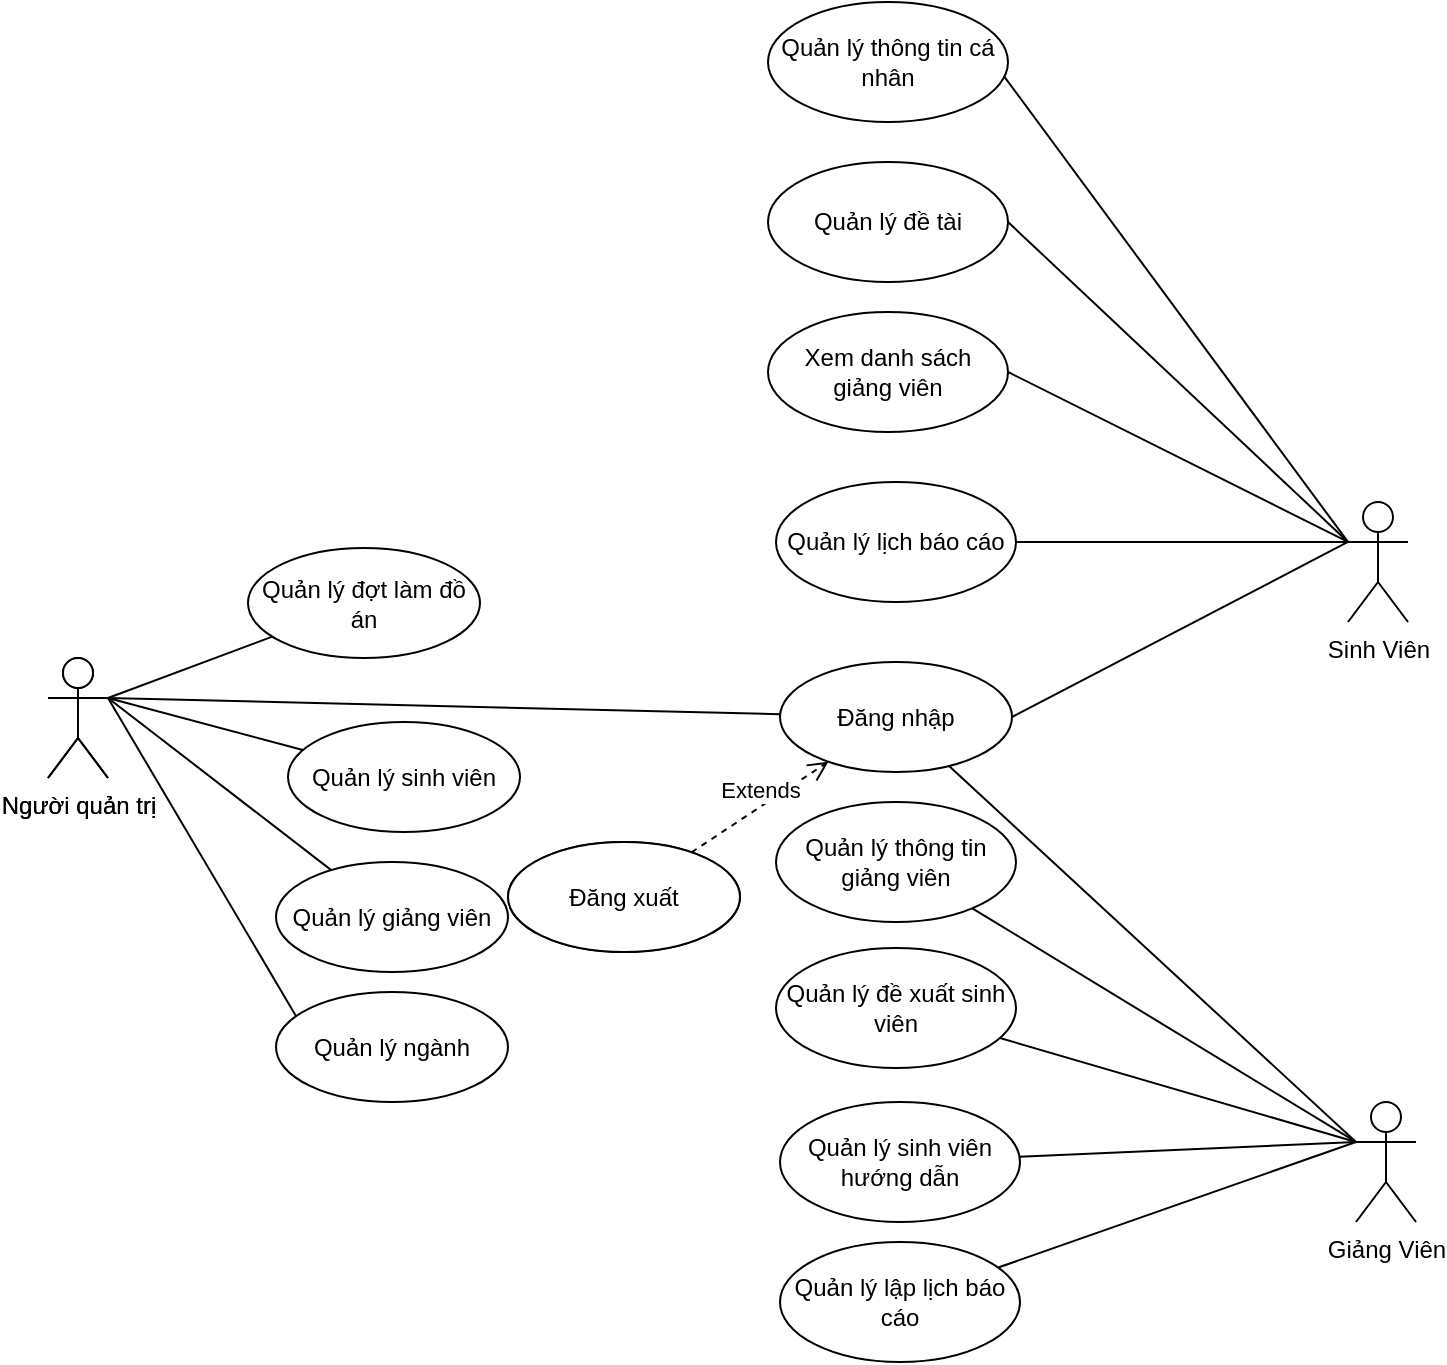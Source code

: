 <mxfile version="20.0.1" type="device" pages="7"><diagram id="ACgklh2vm75UQznAh7Qq" name="Page-1"><mxGraphModel dx="1422" dy="727" grid="1" gridSize="10" guides="1" tooltips="1" connect="1" arrows="1" fold="1" page="1" pageScale="1" pageWidth="827" pageHeight="1169" math="0" shadow="0"><root><mxCell id="0"/><mxCell id="1" parent="0"/><mxCell id="k6QO58kYAANVaL7thHBK-2" value="Sinh Viên" style="shape=umlActor;verticalLabelPosition=bottom;verticalAlign=top;html=1;" parent="1" vertex="1"><mxGeometry x="740" y="320" width="30" height="60" as="geometry"/></mxCell><mxCell id="k6QO58kYAANVaL7thHBK-10" value="Quản lý đề tài" style="ellipse;whiteSpace=wrap;html=1;" parent="1" vertex="1"><mxGeometry x="450" y="150" width="120" height="60" as="geometry"/></mxCell><mxCell id="ZyNiedSepBmf1n0FoByh-2" value="Đăng nhập" style="ellipse;whiteSpace=wrap;html=1;" parent="1" vertex="1"><mxGeometry x="456" y="400" width="116" height="55" as="geometry"/></mxCell><mxCell id="ZyNiedSepBmf1n0FoByh-6" value="Quản lý thông tin cá nhân" style="ellipse;whiteSpace=wrap;html=1;" parent="1" vertex="1"><mxGeometry x="450" y="70" width="120" height="60" as="geometry"/></mxCell><mxCell id="XJRcj0v_ucDEhgyYNOhe-3" value="Đăng xuất" style="ellipse;whiteSpace=wrap;html=1;" parent="1" vertex="1"><mxGeometry x="320" y="490" width="116" height="55" as="geometry"/></mxCell><mxCell id="XJRcj0v_ucDEhgyYNOhe-4" value="Xem danh sách &lt;br&gt;giảng viên" style="ellipse;whiteSpace=wrap;html=1;" parent="1" vertex="1"><mxGeometry x="450" y="225" width="120" height="60" as="geometry"/></mxCell><mxCell id="XJRcj0v_ucDEhgyYNOhe-6" value="Quản lý lịch báo cáo" style="ellipse;whiteSpace=wrap;html=1;" parent="1" vertex="1"><mxGeometry x="454" y="310" width="120" height="60" as="geometry"/></mxCell><mxCell id="F0N1K14HPUZz7hS5SGzZ-1" value="Giảng Viên" style="shape=umlActor;verticalLabelPosition=bottom;verticalAlign=top;html=1;" parent="1" vertex="1"><mxGeometry x="744" y="620" width="30" height="60" as="geometry"/></mxCell><mxCell id="F0N1K14HPUZz7hS5SGzZ-2" value="Quản lý sinh viên hướng dẫn" style="ellipse;whiteSpace=wrap;html=1;" parent="1" vertex="1"><mxGeometry x="456" y="620" width="120" height="60" as="geometry"/></mxCell><mxCell id="F0N1K14HPUZz7hS5SGzZ-6" value="Quản lý thông tin giảng viên" style="ellipse;whiteSpace=wrap;html=1;" parent="1" vertex="1"><mxGeometry x="454" y="470" width="120" height="60" as="geometry"/></mxCell><mxCell id="F0N1K14HPUZz7hS5SGzZ-8" value="Quản lý lập lịch báo cáo" style="ellipse;whiteSpace=wrap;html=1;" parent="1" vertex="1"><mxGeometry x="456" y="690" width="120" height="60" as="geometry"/></mxCell><mxCell id="F0N1K14HPUZz7hS5SGzZ-12" value="Người quản trị" style="shape=umlActor;verticalLabelPosition=bottom;verticalAlign=top;html=1;" parent="1" vertex="1"><mxGeometry x="90" y="398" width="30" height="60" as="geometry"/></mxCell><mxCell id="F0N1K14HPUZz7hS5SGzZ-14" value="Quản lý sinh viên" style="ellipse;whiteSpace=wrap;html=1;" parent="1" vertex="1"><mxGeometry x="210" y="430" width="116" height="55" as="geometry"/></mxCell><mxCell id="F0N1K14HPUZz7hS5SGzZ-15" value="Quản lý giảng viên" style="ellipse;whiteSpace=wrap;html=1;" parent="1" vertex="1"><mxGeometry x="204" y="500" width="116" height="55" as="geometry"/></mxCell><mxCell id="F0N1K14HPUZz7hS5SGzZ-16" value="Quản lý đợt làm đồ án" style="ellipse;whiteSpace=wrap;html=1;" parent="1" vertex="1"><mxGeometry x="190" y="343" width="116" height="55" as="geometry"/></mxCell><mxCell id="ZZSoNjdfst92PBSRkzS0-1" value="Quản lý đề xuất sinh viên" style="ellipse;whiteSpace=wrap;html=1;" parent="1" vertex="1"><mxGeometry x="454" y="543" width="120" height="60" as="geometry"/></mxCell><mxCell id="msGLQqbEycdCgr-YqZX1-1" value="Người quản trị" style="shape=umlActor;verticalLabelPosition=bottom;verticalAlign=top;html=1;" parent="1" vertex="1"><mxGeometry x="90" y="398" width="30" height="60" as="geometry"/></mxCell><mxCell id="msGLQqbEycdCgr-YqZX1-3" value="Quản lý ngành" style="ellipse;whiteSpace=wrap;html=1;" parent="1" vertex="1"><mxGeometry x="204" y="565" width="116" height="55" as="geometry"/></mxCell><mxCell id="msGLQqbEycdCgr-YqZX1-10" value="Đăng xuất" style="ellipse;whiteSpace=wrap;html=1;" parent="1" vertex="1"><mxGeometry x="320" y="490" width="116" height="55" as="geometry"/></mxCell><mxCell id="L4j7-P7piWzwV4fEW-bS-2" value="Extends" style="html=1;verticalAlign=bottom;endArrow=open;dashed=1;endSize=8;rounded=0;" edge="1" parent="1" source="msGLQqbEycdCgr-YqZX1-10" target="ZyNiedSepBmf1n0FoByh-2"><mxGeometry relative="1" as="geometry"><mxPoint x="450" y="470" as="sourcePoint"/><mxPoint x="370" y="470" as="targetPoint"/></mxGeometry></mxCell><mxCell id="9QU32nl8CGRGSeV2Dai2-1" value="" style="endArrow=none;html=1;rounded=0;exitX=1;exitY=0.333;exitDx=0;exitDy=0;exitPerimeter=0;" edge="1" parent="1" source="msGLQqbEycdCgr-YqZX1-1" target="F0N1K14HPUZz7hS5SGzZ-16"><mxGeometry width="50" height="50" relative="1" as="geometry"><mxPoint x="650" y="390" as="sourcePoint"/><mxPoint x="700" y="340" as="targetPoint"/></mxGeometry></mxCell><mxCell id="9QU32nl8CGRGSeV2Dai2-2" value="" style="endArrow=none;html=1;rounded=0;exitX=1;exitY=0.333;exitDx=0;exitDy=0;exitPerimeter=0;" edge="1" parent="1" source="msGLQqbEycdCgr-YqZX1-1" target="ZyNiedSepBmf1n0FoByh-2"><mxGeometry width="50" height="50" relative="1" as="geometry"><mxPoint x="660" y="400" as="sourcePoint"/><mxPoint x="710" y="350" as="targetPoint"/></mxGeometry></mxCell><mxCell id="9QU32nl8CGRGSeV2Dai2-3" value="" style="endArrow=none;html=1;rounded=0;exitX=1;exitY=0.333;exitDx=0;exitDy=0;exitPerimeter=0;" edge="1" parent="1" source="msGLQqbEycdCgr-YqZX1-1" target="F0N1K14HPUZz7hS5SGzZ-14"><mxGeometry width="50" height="50" relative="1" as="geometry"><mxPoint x="670" y="410" as="sourcePoint"/><mxPoint x="720" y="360" as="targetPoint"/></mxGeometry></mxCell><mxCell id="9QU32nl8CGRGSeV2Dai2-4" value="" style="endArrow=none;html=1;rounded=0;exitX=1;exitY=0.333;exitDx=0;exitDy=0;exitPerimeter=0;" edge="1" parent="1" source="msGLQqbEycdCgr-YqZX1-1" target="F0N1K14HPUZz7hS5SGzZ-15"><mxGeometry width="50" height="50" relative="1" as="geometry"><mxPoint x="680" y="420" as="sourcePoint"/><mxPoint x="730" y="370" as="targetPoint"/></mxGeometry></mxCell><mxCell id="9QU32nl8CGRGSeV2Dai2-5" value="" style="endArrow=none;html=1;rounded=0;exitX=1;exitY=0.333;exitDx=0;exitDy=0;exitPerimeter=0;entryX=0.086;entryY=0.218;entryDx=0;entryDy=0;entryPerimeter=0;" edge="1" parent="1" source="msGLQqbEycdCgr-YqZX1-1" target="msGLQqbEycdCgr-YqZX1-3"><mxGeometry width="50" height="50" relative="1" as="geometry"><mxPoint x="690" y="430" as="sourcePoint"/><mxPoint x="740" y="380" as="targetPoint"/></mxGeometry></mxCell><mxCell id="9QU32nl8CGRGSeV2Dai2-6" value="" style="endArrow=none;html=1;rounded=0;exitX=1;exitY=0.5;exitDx=0;exitDy=0;entryX=0;entryY=0.333;entryDx=0;entryDy=0;entryPerimeter=0;" edge="1" parent="1" source="ZyNiedSepBmf1n0FoByh-2" target="k6QO58kYAANVaL7thHBK-2"><mxGeometry width="50" height="50" relative="1" as="geometry"><mxPoint x="700" y="440" as="sourcePoint"/><mxPoint x="750" y="390" as="targetPoint"/></mxGeometry></mxCell><mxCell id="9QU32nl8CGRGSeV2Dai2-7" value="" style="endArrow=none;html=1;rounded=0;exitX=1;exitY=0.5;exitDx=0;exitDy=0;entryX=0;entryY=0.333;entryDx=0;entryDy=0;entryPerimeter=0;" edge="1" parent="1" source="XJRcj0v_ucDEhgyYNOhe-6" target="k6QO58kYAANVaL7thHBK-2"><mxGeometry width="50" height="50" relative="1" as="geometry"><mxPoint x="710" y="450" as="sourcePoint"/><mxPoint x="760" y="400" as="targetPoint"/></mxGeometry></mxCell><mxCell id="9QU32nl8CGRGSeV2Dai2-8" value="" style="endArrow=none;html=1;rounded=0;exitX=0.983;exitY=0.617;exitDx=0;exitDy=0;exitPerimeter=0;entryX=0;entryY=0.333;entryDx=0;entryDy=0;entryPerimeter=0;" edge="1" parent="1" source="ZyNiedSepBmf1n0FoByh-6" target="k6QO58kYAANVaL7thHBK-2"><mxGeometry width="50" height="50" relative="1" as="geometry"><mxPoint x="720" y="460" as="sourcePoint"/><mxPoint x="770" y="410" as="targetPoint"/></mxGeometry></mxCell><mxCell id="9QU32nl8CGRGSeV2Dai2-9" value="" style="endArrow=none;html=1;rounded=0;exitX=1;exitY=0.5;exitDx=0;exitDy=0;entryX=0;entryY=0.333;entryDx=0;entryDy=0;entryPerimeter=0;" edge="1" parent="1" source="k6QO58kYAANVaL7thHBK-10" target="k6QO58kYAANVaL7thHBK-2"><mxGeometry width="50" height="50" relative="1" as="geometry"><mxPoint x="730" y="470" as="sourcePoint"/><mxPoint x="780" y="420" as="targetPoint"/></mxGeometry></mxCell><mxCell id="9QU32nl8CGRGSeV2Dai2-10" value="" style="endArrow=none;html=1;rounded=0;exitX=1;exitY=0.5;exitDx=0;exitDy=0;entryX=0;entryY=0.333;entryDx=0;entryDy=0;entryPerimeter=0;" edge="1" parent="1" source="XJRcj0v_ucDEhgyYNOhe-4" target="k6QO58kYAANVaL7thHBK-2"><mxGeometry width="50" height="50" relative="1" as="geometry"><mxPoint x="740" y="480" as="sourcePoint"/><mxPoint x="790" y="430" as="targetPoint"/></mxGeometry></mxCell><mxCell id="9QU32nl8CGRGSeV2Dai2-11" value="" style="endArrow=none;html=1;rounded=0;entryX=0;entryY=0.333;entryDx=0;entryDy=0;entryPerimeter=0;" edge="1" parent="1" source="ZyNiedSepBmf1n0FoByh-2" target="F0N1K14HPUZz7hS5SGzZ-1"><mxGeometry width="50" height="50" relative="1" as="geometry"><mxPoint x="750" y="490" as="sourcePoint"/><mxPoint x="800" y="440" as="targetPoint"/></mxGeometry></mxCell><mxCell id="9QU32nl8CGRGSeV2Dai2-12" value="" style="endArrow=none;html=1;rounded=0;entryX=0;entryY=0.333;entryDx=0;entryDy=0;entryPerimeter=0;" edge="1" parent="1" source="F0N1K14HPUZz7hS5SGzZ-6" target="F0N1K14HPUZz7hS5SGzZ-1"><mxGeometry width="50" height="50" relative="1" as="geometry"><mxPoint x="760" y="500" as="sourcePoint"/><mxPoint x="810" y="450" as="targetPoint"/></mxGeometry></mxCell><mxCell id="9QU32nl8CGRGSeV2Dai2-13" value="" style="endArrow=none;html=1;rounded=0;entryX=0;entryY=0.333;entryDx=0;entryDy=0;entryPerimeter=0;" edge="1" parent="1" source="ZZSoNjdfst92PBSRkzS0-1" target="F0N1K14HPUZz7hS5SGzZ-1"><mxGeometry width="50" height="50" relative="1" as="geometry"><mxPoint x="770" y="510" as="sourcePoint"/><mxPoint x="820" y="460" as="targetPoint"/></mxGeometry></mxCell><mxCell id="9QU32nl8CGRGSeV2Dai2-14" value="" style="endArrow=none;html=1;rounded=0;entryX=0;entryY=0.333;entryDx=0;entryDy=0;entryPerimeter=0;" edge="1" parent="1" source="F0N1K14HPUZz7hS5SGzZ-2" target="F0N1K14HPUZz7hS5SGzZ-1"><mxGeometry width="50" height="50" relative="1" as="geometry"><mxPoint x="780" y="520" as="sourcePoint"/><mxPoint x="830" y="470" as="targetPoint"/></mxGeometry></mxCell><mxCell id="9QU32nl8CGRGSeV2Dai2-15" value="" style="endArrow=none;html=1;rounded=0;entryX=0;entryY=0.333;entryDx=0;entryDy=0;entryPerimeter=0;" edge="1" parent="1" source="F0N1K14HPUZz7hS5SGzZ-8" target="F0N1K14HPUZz7hS5SGzZ-1"><mxGeometry width="50" height="50" relative="1" as="geometry"><mxPoint x="790" y="530" as="sourcePoint"/><mxPoint x="840" y="480" as="targetPoint"/></mxGeometry></mxCell></root></mxGraphModel></diagram><diagram id="7SLPuH_NhmNjnMRDyp01" name="Page-2"><mxGraphModel dx="1422" dy="727" grid="1" gridSize="10" guides="1" tooltips="1" connect="1" arrows="1" fold="1" page="1" pageScale="1" pageWidth="827" pageHeight="1169" math="0" shadow="0"><root><mxCell id="0"/><mxCell id="1" parent="0"/><mxCell id="lmjEA9tepUggpdB1fO_o-1" value="Đăng nhập" style="ellipse;whiteSpace=wrap;html=1;" parent="1" vertex="1"><mxGeometry x="478" y="120" width="116" height="55" as="geometry"/></mxCell><mxCell id="lmjEA9tepUggpdB1fO_o-2" value="Extends" style="endArrow=block;endSize=16;endFill=0;html=1;rounded=0;entryX=0;entryY=0.5;entryDx=0;entryDy=0;exitX=1;exitY=0.5;exitDx=0;exitDy=0;" parent="1" source="lmjEA9tepUggpdB1fO_o-3" target="lmjEA9tepUggpdB1fO_o-1" edge="1"><mxGeometry width="160" relative="1" as="geometry"><mxPoint x="462" y="188" as="sourcePoint"/><mxPoint x="512" y="310" as="targetPoint"/></mxGeometry></mxCell><mxCell id="lmjEA9tepUggpdB1fO_o-3" value="Đăng xuất" style="ellipse;whiteSpace=wrap;html=1;" parent="1" vertex="1"><mxGeometry x="262" y="120" width="116" height="55" as="geometry"/></mxCell><mxCell id="lmjEA9tepUggpdB1fO_o-4" value="Giảng Viên" style="shape=umlActor;verticalLabelPosition=bottom;verticalAlign=top;html=1;" parent="1" vertex="1"><mxGeometry x="772" y="310" width="30" height="60" as="geometry"/></mxCell><mxCell id="lmjEA9tepUggpdB1fO_o-5" value="Quản lý đề xuất sinh viên" style="ellipse;whiteSpace=wrap;html=1;" parent="1" vertex="1"><mxGeometry x="480" y="300" width="120" height="60" as="geometry"/></mxCell><mxCell id="lmjEA9tepUggpdB1fO_o-6" value="" style="endArrow=classic;html=1;rounded=0;exitX=0;exitY=0.333;exitDx=0;exitDy=0;exitPerimeter=0;entryX=1;entryY=0.5;entryDx=0;entryDy=0;" parent="1" source="lmjEA9tepUggpdB1fO_o-4" target="lmjEA9tepUggpdB1fO_o-5" edge="1"><mxGeometry width="50" height="50" relative="1" as="geometry"><mxPoint x="416" y="520" as="sourcePoint"/><mxPoint x="466" y="470" as="targetPoint"/></mxGeometry></mxCell><mxCell id="lmjEA9tepUggpdB1fO_o-7" value="" style="endArrow=classic;html=1;rounded=0;exitX=0;exitY=0.333;exitDx=0;exitDy=0;exitPerimeter=0;entryX=0.966;entryY=0.691;entryDx=0;entryDy=0;entryPerimeter=0;" parent="1" source="lmjEA9tepUggpdB1fO_o-4" target="lmjEA9tepUggpdB1fO_o-1" edge="1"><mxGeometry width="50" height="50" relative="1" as="geometry"><mxPoint x="416" y="720" as="sourcePoint"/><mxPoint x="600" y="517.5" as="targetPoint"/></mxGeometry></mxCell><mxCell id="lmjEA9tepUggpdB1fO_o-8" value="Quản lý thông tin giảng viên" style="ellipse;whiteSpace=wrap;html=1;" parent="1" vertex="1"><mxGeometry x="480" y="220" width="120" height="60" as="geometry"/></mxCell><mxCell id="lmjEA9tepUggpdB1fO_o-9" value="" style="endArrow=classic;html=1;rounded=0;exitX=0;exitY=0.333;exitDx=0;exitDy=0;exitPerimeter=0;entryX=1;entryY=0.5;entryDx=0;entryDy=0;" parent="1" source="lmjEA9tepUggpdB1fO_o-4" target="lmjEA9tepUggpdB1fO_o-8" edge="1"><mxGeometry width="50" height="50" relative="1" as="geometry"><mxPoint x="416" y="520" as="sourcePoint"/><mxPoint x="466" y="470" as="targetPoint"/></mxGeometry></mxCell><mxCell id="lmjEA9tepUggpdB1fO_o-10" value="Quản lý lập lịch báo cáo" style="ellipse;whiteSpace=wrap;html=1;" parent="1" vertex="1"><mxGeometry x="486" y="450" width="120" height="60" as="geometry"/></mxCell><mxCell id="lmjEA9tepUggpdB1fO_o-11" value="" style="endArrow=classic;html=1;rounded=0;exitX=0;exitY=0.333;exitDx=0;exitDy=0;exitPerimeter=0;entryX=1;entryY=0.5;entryDx=0;entryDy=0;" parent="1" source="lmjEA9tepUggpdB1fO_o-4" target="lmjEA9tepUggpdB1fO_o-10" edge="1"><mxGeometry width="50" height="50" relative="1" as="geometry"><mxPoint x="796" y="500" as="sourcePoint"/><mxPoint x="496" y="520" as="targetPoint"/></mxGeometry></mxCell><mxCell id="lmjEA9tepUggpdB1fO_o-13" value="Sửa đổi thông tin&lt;br&gt;giảng viên" style="ellipse;whiteSpace=wrap;html=1;" parent="1" vertex="1"><mxGeometry x="262" y="220" width="120" height="60" as="geometry"/></mxCell><mxCell id="lmjEA9tepUggpdB1fO_o-14" value="" style="endArrow=classic;html=1;rounded=0;exitX=1;exitY=0.5;exitDx=0;exitDy=0;entryX=0;entryY=0.5;entryDx=0;entryDy=0;" parent="1" source="lmjEA9tepUggpdB1fO_o-13" target="lmjEA9tepUggpdB1fO_o-8" edge="1"><mxGeometry width="50" height="50" relative="1" as="geometry"><mxPoint x="582" y="380" as="sourcePoint"/><mxPoint x="632" y="330" as="targetPoint"/></mxGeometry></mxCell><mxCell id="lmjEA9tepUggpdB1fO_o-15" value="Xem chi tiết đề tài đề xuất" style="ellipse;whiteSpace=wrap;html=1;" parent="1" vertex="1"><mxGeometry x="260" y="300" width="130" height="60" as="geometry"/></mxCell><mxCell id="lmjEA9tepUggpdB1fO_o-16" value="Extends" style="endArrow=block;endSize=16;endFill=0;html=1;rounded=0;entryX=0;entryY=0.5;entryDx=0;entryDy=0;exitX=1;exitY=0.5;exitDx=0;exitDy=0;" parent="1" source="lmjEA9tepUggpdB1fO_o-15" target="lmjEA9tepUggpdB1fO_o-5" edge="1"><mxGeometry width="160" relative="1" as="geometry"><mxPoint x="388" y="157.5" as="sourcePoint"/><mxPoint x="488" y="157.5" as="targetPoint"/></mxGeometry></mxCell><mxCell id="lmjEA9tepUggpdB1fO_o-17" value="Quản lý sinh viên hướng dẫn" style="ellipse;whiteSpace=wrap;html=1;" parent="1" vertex="1"><mxGeometry x="480" y="370" width="120" height="60" as="geometry"/></mxCell><mxCell id="lmjEA9tepUggpdB1fO_o-18" value="Phê duyệt" style="ellipse;whiteSpace=wrap;html=1;" parent="1" vertex="1"><mxGeometry x="60" y="270" width="120" height="60" as="geometry"/></mxCell><mxCell id="lmjEA9tepUggpdB1fO_o-19" value="Từ chối" style="ellipse;whiteSpace=wrap;html=1;" parent="1" vertex="1"><mxGeometry x="60" y="350" width="120" height="60" as="geometry"/></mxCell><mxCell id="lmjEA9tepUggpdB1fO_o-20" value="Extends" style="endArrow=block;endSize=16;endFill=0;html=1;rounded=0;exitX=1;exitY=0.5;exitDx=0;exitDy=0;" parent="1" source="lmjEA9tepUggpdB1fO_o-19" target="lmjEA9tepUggpdB1fO_o-15" edge="1"><mxGeometry width="160" relative="1" as="geometry"><mxPoint x="390" y="340" as="sourcePoint"/><mxPoint x="490" y="340" as="targetPoint"/></mxGeometry></mxCell><mxCell id="lmjEA9tepUggpdB1fO_o-21" value="Extends" style="endArrow=block;endSize=16;endFill=0;html=1;rounded=0;entryX=0;entryY=0.5;entryDx=0;entryDy=0;exitX=0.992;exitY=0.667;exitDx=0;exitDy=0;exitPerimeter=0;" parent="1" source="lmjEA9tepUggpdB1fO_o-18" target="lmjEA9tepUggpdB1fO_o-15" edge="1"><mxGeometry width="160" relative="1" as="geometry"><mxPoint x="200" y="410" as="sourcePoint"/><mxPoint x="273" y="356.02" as="targetPoint"/></mxGeometry></mxCell><mxCell id="_qCXaebr1aylLcIRtVMx-1" value="Xem chi tiết đề tài" style="ellipse;whiteSpace=wrap;html=1;" parent="1" vertex="1"><mxGeometry x="258" y="370" width="120" height="60" as="geometry"/></mxCell><mxCell id="_qCXaebr1aylLcIRtVMx-2" value="Extends" style="endArrow=block;endSize=16;endFill=0;html=1;rounded=0;exitX=1;exitY=0.5;exitDx=0;exitDy=0;" parent="1" source="_qCXaebr1aylLcIRtVMx-1" target="lmjEA9tepUggpdB1fO_o-17" edge="1"><mxGeometry width="160" relative="1" as="geometry"><mxPoint x="390" y="227.5" as="sourcePoint"/><mxPoint x="482" y="400" as="targetPoint"/></mxGeometry></mxCell><mxCell id="buGpUCHCpMhG3Nw31-7M-1" value="Phê duyệt" style="ellipse;whiteSpace=wrap;html=1;" parent="1" vertex="1"><mxGeometry x="60" y="460" width="120" height="60" as="geometry"/></mxCell><mxCell id="buGpUCHCpMhG3Nw31-7M-2" value="Từ chối" style="ellipse;whiteSpace=wrap;html=1;" parent="1" vertex="1"><mxGeometry x="60" y="540" width="120" height="60" as="geometry"/></mxCell><mxCell id="buGpUCHCpMhG3Nw31-7M-3" value="Extends" style="endArrow=block;endSize=16;endFill=0;html=1;rounded=0;exitX=1;exitY=0.5;exitDx=0;exitDy=0;" parent="1" source="buGpUCHCpMhG3Nw31-7M-2" target="buGpUCHCpMhG3Nw31-7M-5" edge="1"><mxGeometry width="160" relative="1" as="geometry"><mxPoint x="380" y="540" as="sourcePoint"/><mxPoint x="253" y="546.02" as="targetPoint"/></mxGeometry></mxCell><mxCell id="buGpUCHCpMhG3Nw31-7M-4" value="Extends" style="endArrow=block;endSize=16;endFill=0;html=1;rounded=0;exitX=0.992;exitY=0.667;exitDx=0;exitDy=0;exitPerimeter=0;" parent="1" source="buGpUCHCpMhG3Nw31-7M-1" target="buGpUCHCpMhG3Nw31-7M-5" edge="1"><mxGeometry width="160" relative="1" as="geometry"><mxPoint x="190" y="610" as="sourcePoint"/><mxPoint x="250" y="530" as="targetPoint"/></mxGeometry></mxCell><mxCell id="buGpUCHCpMhG3Nw31-7M-5" value="Danh sách lịch đề xuất của các sinh viên" style="ellipse;whiteSpace=wrap;html=1;" parent="1" vertex="1"><mxGeometry x="260" y="470" width="140" height="60" as="geometry"/></mxCell><mxCell id="buGpUCHCpMhG3Nw31-7M-6" value="Extends" style="endArrow=block;endSize=16;endFill=0;html=1;rounded=0;exitX=1;exitY=0.5;exitDx=0;exitDy=0;entryX=0;entryY=0.5;entryDx=0;entryDy=0;" parent="1" source="buGpUCHCpMhG3Nw31-7M-5" target="lmjEA9tepUggpdB1fO_o-10" edge="1"><mxGeometry width="160" relative="1" as="geometry"><mxPoint x="388" y="410" as="sourcePoint"/><mxPoint x="490" y="410" as="targetPoint"/></mxGeometry></mxCell><mxCell id="WnYUl_EGl7D2X-EFA9eX-2" value="" style="endArrow=classic;html=1;rounded=0;exitX=0;exitY=0.333;exitDx=0;exitDy=0;exitPerimeter=0;entryX=1;entryY=0.5;entryDx=0;entryDy=0;" parent="1" source="lmjEA9tepUggpdB1fO_o-4" target="lmjEA9tepUggpdB1fO_o-17" edge="1"><mxGeometry width="50" height="50" relative="1" as="geometry"><mxPoint x="782" y="340" as="sourcePoint"/><mxPoint x="616" y="490" as="targetPoint"/></mxGeometry></mxCell></root></mxGraphModel></diagram><diagram id="5RQlTW-51nD6m5Zfc7cb" name="Page-3"><mxGraphModel dx="1422" dy="727" grid="1" gridSize="10" guides="1" tooltips="1" connect="1" arrows="1" fold="1" page="1" pageScale="1" pageWidth="827" pageHeight="1169" math="0" shadow="0"><root><mxCell id="0"/><mxCell id="1" parent="0"/><mxCell id="sSu27lIEGTrt30svOAB4-1" value="Đăng nhập" style="ellipse;whiteSpace=wrap;html=1;" parent="1" vertex="1"><mxGeometry x="148" y="110" width="116" height="55" as="geometry"/></mxCell><mxCell id="sSu27lIEGTrt30svOAB4-2" value="Extends" style="endArrow=block;endSize=16;endFill=0;html=1;rounded=0;" parent="1" source="sSu27lIEGTrt30svOAB4-13" target="sSu27lIEGTrt30svOAB4-1" edge="1"><mxGeometry width="160" relative="1" as="geometry"><mxPoint x="436" y="517.5" as="sourcePoint"/><mxPoint x="490" y="590" as="targetPoint"/></mxGeometry></mxCell><mxCell id="sSu27lIEGTrt30svOAB4-3" value="" style="endArrow=classic;html=1;rounded=0;exitX=1;exitY=0.333;exitDx=0;exitDy=0;exitPerimeter=0;" parent="1" source="sSu27lIEGTrt30svOAB4-4" target="sSu27lIEGTrt30svOAB4-1" edge="1"><mxGeometry width="50" height="50" relative="1" as="geometry"><mxPoint x="120" y="418" as="sourcePoint"/><mxPoint x="170" y="302.5" as="targetPoint"/></mxGeometry></mxCell><mxCell id="sSu27lIEGTrt30svOAB4-4" value="Người quản trị" style="shape=umlActor;verticalLabelPosition=bottom;verticalAlign=top;html=1;" parent="1" vertex="1"><mxGeometry x="60" y="410" width="30" height="60" as="geometry"/></mxCell><mxCell id="sSu27lIEGTrt30svOAB4-5" value="Phân công giảng viên hướng dẫn" style="ellipse;whiteSpace=wrap;html=1;" parent="1" vertex="1"><mxGeometry x="380" y="175" width="116" height="55" as="geometry"/></mxCell><mxCell id="sSu27lIEGTrt30svOAB4-6" value="Quản lý sinh viên" style="ellipse;whiteSpace=wrap;html=1;" parent="1" vertex="1"><mxGeometry x="250" y="653" width="116" height="55" as="geometry"/></mxCell><mxCell id="sSu27lIEGTrt30svOAB4-7" value="Quản lý giảng viên" style="ellipse;whiteSpace=wrap;html=1;" parent="1" vertex="1"><mxGeometry x="220" y="830" width="116" height="55" as="geometry"/></mxCell><mxCell id="sSu27lIEGTrt30svOAB4-8" value="Quản lý đợt làm đồ án" style="ellipse;whiteSpace=wrap;html=1;" parent="1" vertex="1"><mxGeometry x="220" y="398" width="116" height="55" as="geometry"/></mxCell><mxCell id="sSu27lIEGTrt30svOAB4-10" value="" style="endArrow=classic;html=1;rounded=0;exitX=1;exitY=0.333;exitDx=0;exitDy=0;exitPerimeter=0;entryX=0;entryY=0.5;entryDx=0;entryDy=0;" parent="1" source="sSu27lIEGTrt30svOAB4-4" target="sSu27lIEGTrt30svOAB4-8" edge="1"><mxGeometry width="50" height="50" relative="1" as="geometry"><mxPoint x="130" y="428" as="sourcePoint"/><mxPoint x="200" y="300.5" as="targetPoint"/></mxGeometry></mxCell><mxCell id="sSu27lIEGTrt30svOAB4-11" value="" style="endArrow=classic;html=1;rounded=0;exitX=1;exitY=0.333;exitDx=0;exitDy=0;exitPerimeter=0;entryX=0.069;entryY=0.2;entryDx=0;entryDy=0;entryPerimeter=0;" parent="1" source="sSu27lIEGTrt30svOAB4-4" target="sSu27lIEGTrt30svOAB4-6" edge="1"><mxGeometry width="50" height="50" relative="1" as="geometry"><mxPoint x="150" y="448" as="sourcePoint"/><mxPoint x="220" y="320.5" as="targetPoint"/></mxGeometry></mxCell><mxCell id="sSu27lIEGTrt30svOAB4-12" value="" style="endArrow=classic;html=1;rounded=0;exitX=1;exitY=0.333;exitDx=0;exitDy=0;exitPerimeter=0;entryX=0.043;entryY=0.273;entryDx=0;entryDy=0;entryPerimeter=0;" parent="1" source="sSu27lIEGTrt30svOAB4-4" target="6lvyhO9GbDBlaFXEBX4k-1" edge="1"><mxGeometry width="50" height="50" relative="1" as="geometry"><mxPoint x="160" y="458" as="sourcePoint"/><mxPoint x="230" y="330.5" as="targetPoint"/></mxGeometry></mxCell><mxCell id="sSu27lIEGTrt30svOAB4-13" value="Đăng xuất" style="ellipse;whiteSpace=wrap;html=1;" parent="1" vertex="1"><mxGeometry x="380" y="70" width="116" height="55" as="geometry"/></mxCell><mxCell id="sSu27lIEGTrt30svOAB4-15" value="Tạo đợt làm đồ án" style="ellipse;whiteSpace=wrap;html=1;" parent="1" vertex="1"><mxGeometry x="460" y="240" width="116" height="55" as="geometry"/></mxCell><mxCell id="sSu27lIEGTrt30svOAB4-16" value="Sửa đợt làm đồ án" style="ellipse;whiteSpace=wrap;html=1;" parent="1" vertex="1"><mxGeometry x="460" y="310" width="116" height="55" as="geometry"/></mxCell><mxCell id="sSu27lIEGTrt30svOAB4-17" value="Xoá đợt làm đồ án" style="ellipse;whiteSpace=wrap;html=1;" parent="1" vertex="1"><mxGeometry x="460" y="370" width="116" height="55" as="geometry"/></mxCell><mxCell id="sSu27lIEGTrt30svOAB4-18" value="Extends" style="endArrow=block;endSize=16;endFill=0;html=1;rounded=0;entryX=1;entryY=0.5;entryDx=0;entryDy=0;exitX=0;exitY=0.5;exitDx=0;exitDy=0;" parent="1" source="sSu27lIEGTrt30svOAB4-17" target="sSu27lIEGTrt30svOAB4-8" edge="1"><mxGeometry width="160" relative="1" as="geometry"><mxPoint x="471.348" y="476.606" as="sourcePoint"/><mxPoint x="354.533" y="463.645" as="targetPoint"/></mxGeometry></mxCell><mxCell id="sSu27lIEGTrt30svOAB4-19" value="Extends" style="endArrow=block;endSize=16;endFill=0;html=1;rounded=0;exitX=0;exitY=0.5;exitDx=0;exitDy=0;" parent="1" source="sSu27lIEGTrt30svOAB4-16" target="sSu27lIEGTrt30svOAB4-8" edge="1"><mxGeometry width="160" relative="1" as="geometry"><mxPoint x="481.348" y="486.606" as="sourcePoint"/><mxPoint x="364.533" y="473.645" as="targetPoint"/></mxGeometry></mxCell><mxCell id="sSu27lIEGTrt30svOAB4-20" value="Extends" style="endArrow=block;endSize=16;endFill=0;html=1;rounded=0;exitX=0;exitY=0.5;exitDx=0;exitDy=0;" parent="1" source="sSu27lIEGTrt30svOAB4-15" target="sSu27lIEGTrt30svOAB4-8" edge="1"><mxGeometry width="160" relative="1" as="geometry"><mxPoint x="491.348" y="496.606" as="sourcePoint"/><mxPoint x="374.533" y="483.645" as="targetPoint"/></mxGeometry></mxCell><mxCell id="sSu27lIEGTrt30svOAB4-21" value="Nhập danh sách sinh viên đủ điều kiện" style="ellipse;whiteSpace=wrap;html=1;" parent="1" vertex="1"><mxGeometry x="560" y="440" width="130" height="60" as="geometry"/></mxCell><mxCell id="sSu27lIEGTrt30svOAB4-22" value="Extends" style="endArrow=block;endSize=16;endFill=0;html=1;rounded=0;" parent="1" source="sSu27lIEGTrt30svOAB4-21" target="sSu27lIEGTrt30svOAB4-8" edge="1"><mxGeometry width="160" relative="1" as="geometry"><mxPoint x="470" y="417.5" as="sourcePoint"/><mxPoint x="356" y="380.5" as="targetPoint"/></mxGeometry></mxCell><mxCell id="sSu27lIEGTrt30svOAB4-23" value="Nhập danh sách giảng viên hướng dẫn" style="ellipse;whiteSpace=wrap;html=1;" parent="1" vertex="1"><mxGeometry x="560" y="525" width="130" height="60" as="geometry"/></mxCell><mxCell id="sSu27lIEGTrt30svOAB4-24" value="Extends" style="endArrow=block;endSize=16;endFill=0;html=1;rounded=0;" parent="1" source="sSu27lIEGTrt30svOAB4-23" target="sSu27lIEGTrt30svOAB4-8" edge="1"><mxGeometry width="160" relative="1" as="geometry"><mxPoint x="489.038" y="468.787" as="sourcePoint"/><mxPoint x="339.632" y="399.647" as="targetPoint"/></mxGeometry></mxCell><mxCell id="sSu27lIEGTrt30svOAB4-25" value="Thêm sinh viên" style="ellipse;whiteSpace=wrap;html=1;" parent="1" vertex="1"><mxGeometry x="396" y="550" width="116" height="55" as="geometry"/></mxCell><mxCell id="sSu27lIEGTrt30svOAB4-26" value="Sửa sinh viên" style="ellipse;whiteSpace=wrap;html=1;" parent="1" vertex="1"><mxGeometry x="440" y="623" width="116" height="55" as="geometry"/></mxCell><mxCell id="sSu27lIEGTrt30svOAB4-27" value="Xoá sinh viên" style="ellipse;whiteSpace=wrap;html=1;" parent="1" vertex="1"><mxGeometry x="440" y="713" width="116" height="55" as="geometry"/></mxCell><mxCell id="sSu27lIEGTrt30svOAB4-28" value="Thêm giảng viên" style="ellipse;whiteSpace=wrap;html=1;" parent="1" vertex="1"><mxGeometry x="612" y="700" width="116" height="55" as="geometry"/></mxCell><mxCell id="sSu27lIEGTrt30svOAB4-29" value="Sửa giảng viên" style="ellipse;whiteSpace=wrap;html=1;" parent="1" vertex="1"><mxGeometry x="618" y="755" width="116" height="55" as="geometry"/></mxCell><mxCell id="sSu27lIEGTrt30svOAB4-30" value="Xoá giảng viên" style="ellipse;whiteSpace=wrap;html=1;" parent="1" vertex="1"><mxGeometry x="622" y="820" width="116" height="55" as="geometry"/></mxCell><mxCell id="sSu27lIEGTrt30svOAB4-32" value="Extends" style="endArrow=block;endSize=16;endFill=0;html=1;rounded=0;exitX=0;exitY=0.5;exitDx=0;exitDy=0;" parent="1" source="sSu27lIEGTrt30svOAB4-25" target="sSu27lIEGTrt30svOAB4-6" edge="1"><mxGeometry width="160" relative="1" as="geometry"><mxPoint x="568.784" y="610.239" as="sourcePoint"/><mxPoint x="367.167" y="505.783" as="targetPoint"/></mxGeometry></mxCell><mxCell id="sSu27lIEGTrt30svOAB4-33" value="Extends" style="endArrow=block;endSize=16;endFill=0;html=1;rounded=0;" parent="1" source="sSu27lIEGTrt30svOAB4-26" target="sSu27lIEGTrt30svOAB4-6" edge="1"><mxGeometry width="160" relative="1" as="geometry"><mxPoint x="578.784" y="620.239" as="sourcePoint"/><mxPoint x="377.167" y="515.783" as="targetPoint"/></mxGeometry></mxCell><mxCell id="sSu27lIEGTrt30svOAB4-34" value="Extends" style="endArrow=block;endSize=16;endFill=0;html=1;rounded=0;" parent="1" source="sSu27lIEGTrt30svOAB4-27" target="sSu27lIEGTrt30svOAB4-6" edge="1"><mxGeometry width="160" relative="1" as="geometry"><mxPoint x="480" y="725.5" as="sourcePoint"/><mxPoint x="386" y="725.5" as="targetPoint"/></mxGeometry></mxCell><mxCell id="sSu27lIEGTrt30svOAB4-37" value="Extends" style="endArrow=block;endSize=16;endFill=0;html=1;rounded=0;" parent="1" source="sSu27lIEGTrt30svOAB4-28" target="sSu27lIEGTrt30svOAB4-7" edge="1"><mxGeometry width="160" relative="1" as="geometry"><mxPoint x="500.035" y="846.455" as="sourcePoint"/><mxPoint x="375.944" y="849.293" as="targetPoint"/></mxGeometry></mxCell><mxCell id="sSu27lIEGTrt30svOAB4-38" value="Extends" style="endArrow=block;endSize=16;endFill=0;html=1;rounded=0;" parent="1" source="sSu27lIEGTrt30svOAB4-29" target="sSu27lIEGTrt30svOAB4-7" edge="1"><mxGeometry width="160" relative="1" as="geometry"><mxPoint x="459.19" y="792.645" as="sourcePoint"/><mxPoint x="346.567" y="757.533" as="targetPoint"/></mxGeometry></mxCell><mxCell id="sSu27lIEGTrt30svOAB4-39" value="Extends" style="endArrow=block;endSize=16;endFill=0;html=1;rounded=0;" parent="1" source="sSu27lIEGTrt30svOAB4-30" target="sSu27lIEGTrt30svOAB4-7" edge="1"><mxGeometry width="160" relative="1" as="geometry"><mxPoint x="469.19" y="802.645" as="sourcePoint"/><mxPoint x="356.567" y="767.533" as="targetPoint"/></mxGeometry></mxCell><mxCell id="SxP0ey1HbgCxEoEJW_Zv-1" value="Extends" style="endArrow=block;endSize=16;endFill=0;html=1;rounded=0;exitX=0;exitY=1;exitDx=0;exitDy=0;" parent="1" source="sSu27lIEGTrt30svOAB4-5" target="sSu27lIEGTrt30svOAB4-8" edge="1"><mxGeometry width="160" relative="1" as="geometry"><mxPoint x="470.0" y="277.5" as="sourcePoint"/><mxPoint x="315.943" y="411.402" as="targetPoint"/></mxGeometry></mxCell><mxCell id="6lvyhO9GbDBlaFXEBX4k-1" value="Quản lý ngành" style="ellipse;whiteSpace=wrap;html=1;" parent="1" vertex="1"><mxGeometry x="216" y="920" width="116" height="55" as="geometry"/></mxCell><mxCell id="6lvyhO9GbDBlaFXEBX4k-2" value="Thêm ngành" style="ellipse;whiteSpace=wrap;html=1;" parent="1" vertex="1"><mxGeometry x="486" y="880" width="116" height="55" as="geometry"/></mxCell><mxCell id="6lvyhO9GbDBlaFXEBX4k-3" value="Sửa ngành" style="ellipse;whiteSpace=wrap;html=1;" parent="1" vertex="1"><mxGeometry x="492" y="935" width="116" height="55" as="geometry"/></mxCell><mxCell id="6lvyhO9GbDBlaFXEBX4k-4" value="Xoá ngành" style="ellipse;whiteSpace=wrap;html=1;" parent="1" vertex="1"><mxGeometry x="496" y="1000" width="116" height="55" as="geometry"/></mxCell><mxCell id="6lvyhO9GbDBlaFXEBX4k-5" value="Extends" style="endArrow=block;endSize=16;endFill=0;html=1;rounded=0;" parent="1" source="6lvyhO9GbDBlaFXEBX4k-2" target="6lvyhO9GbDBlaFXEBX4k-1" edge="1"><mxGeometry width="160" relative="1" as="geometry"><mxPoint x="496.035" y="936.455" as="sourcePoint"/><mxPoint x="371.944" y="939.293" as="targetPoint"/></mxGeometry></mxCell><mxCell id="6lvyhO9GbDBlaFXEBX4k-6" value="Extends" style="endArrow=block;endSize=16;endFill=0;html=1;rounded=0;" parent="1" source="6lvyhO9GbDBlaFXEBX4k-3" target="6lvyhO9GbDBlaFXEBX4k-1" edge="1"><mxGeometry width="160" relative="1" as="geometry"><mxPoint x="455.19" y="882.645" as="sourcePoint"/><mxPoint x="342.567" y="847.533" as="targetPoint"/></mxGeometry></mxCell><mxCell id="6lvyhO9GbDBlaFXEBX4k-7" value="Extends" style="endArrow=block;endSize=16;endFill=0;html=1;rounded=0;" parent="1" source="6lvyhO9GbDBlaFXEBX4k-4" target="6lvyhO9GbDBlaFXEBX4k-1" edge="1"><mxGeometry width="160" relative="1" as="geometry"><mxPoint x="465.19" y="892.645" as="sourcePoint"/><mxPoint x="352.567" y="857.533" as="targetPoint"/></mxGeometry></mxCell><mxCell id="6lvyhO9GbDBlaFXEBX4k-8" value="" style="endArrow=classic;html=1;rounded=0;exitX=1;exitY=0.333;exitDx=0;exitDy=0;exitPerimeter=0;" parent="1" source="sSu27lIEGTrt30svOAB4-4" target="sSu27lIEGTrt30svOAB4-7" edge="1"><mxGeometry width="50" height="50" relative="1" as="geometry"><mxPoint x="100" y="440" as="sourcePoint"/><mxPoint x="234.988" y="852.98" as="targetPoint"/></mxGeometry></mxCell><mxCell id="6lvyhO9GbDBlaFXEBX4k-9" value="Phân công giảng viên phản biện" style="ellipse;whiteSpace=wrap;html=1;" parent="1" vertex="1"><mxGeometry x="250" y="175" width="116" height="55" as="geometry"/></mxCell><mxCell id="6lvyhO9GbDBlaFXEBX4k-10" value="Extends" style="endArrow=block;endSize=16;endFill=0;html=1;rounded=0;" parent="1" source="6lvyhO9GbDBlaFXEBX4k-9" target="sSu27lIEGTrt30svOAB4-8" edge="1"><mxGeometry width="160" relative="1" as="geometry"><mxPoint x="406.613" y="231.766" as="sourcePoint"/><mxPoint x="303.411" y="408.988" as="targetPoint"/></mxGeometry></mxCell></root></mxGraphModel></diagram><diagram id="iY-A54-ZoxfEj5KLxLqC" name="Page-4"><mxGraphModel dx="2031" dy="1039" grid="1" gridSize="10" guides="1" tooltips="1" connect="1" arrows="1" fold="1" page="1" pageScale="1" pageWidth="827" pageHeight="1169" math="0" shadow="0"><root><mxCell id="0"/><mxCell id="1" parent="0"/><mxCell id="8i4De9i3d6qidjD2Mqko-30" value="Đăng nhập" style="ellipse;whiteSpace=wrap;html=1;" parent="1" vertex="1"><mxGeometry x="1020" y="547" width="116" height="55" as="geometry"/></mxCell><mxCell id="8i4De9i3d6qidjD2Mqko-32" value="Đăng xuất" style="ellipse;whiteSpace=wrap;html=1;" parent="1" vertex="1"><mxGeometry x="810" y="547" width="116" height="55" as="geometry"/></mxCell><mxCell id="8i4De9i3d6qidjD2Mqko-33" value="Giảng Viên" style="shape=umlActor;verticalLabelPosition=bottom;verticalAlign=top;html=1;" parent="1" vertex="1"><mxGeometry x="1487" y="740" width="30" height="60" as="geometry"/></mxCell><mxCell id="8i4De9i3d6qidjD2Mqko-34" value="Quản lý đề xuất sinh viên" style="ellipse;whiteSpace=wrap;html=1;" parent="1" vertex="1"><mxGeometry x="1247" y="720" width="120" height="60" as="geometry"/></mxCell><mxCell id="8i4De9i3d6qidjD2Mqko-37" value="Xem thông tin giảng viên" style="ellipse;whiteSpace=wrap;html=1;" parent="1" vertex="1"><mxGeometry x="1147" y="649" width="120" height="60" as="geometry"/></mxCell><mxCell id="8i4De9i3d6qidjD2Mqko-39" value="Quản lý lịch báo cáo giảng viên" style="ellipse;whiteSpace=wrap;html=1;" parent="1" vertex="1"><mxGeometry x="1253" y="870" width="120" height="60" as="geometry"/></mxCell><mxCell id="8i4De9i3d6qidjD2Mqko-41" value="Sửa đổi thông tin&lt;br&gt;giảng viên" style="ellipse;whiteSpace=wrap;html=1;" parent="1" vertex="1"><mxGeometry x="967" y="636" width="120" height="60" as="geometry"/></mxCell><mxCell id="8i4De9i3d6qidjD2Mqko-43" value="Xem chi tiết đề tài đề xuất" style="ellipse;whiteSpace=wrap;html=1;" parent="1" vertex="1"><mxGeometry x="1047" y="720" width="120" height="60" as="geometry"/></mxCell><mxCell id="8i4De9i3d6qidjD2Mqko-45" value="Xem danh sách sinh viên hướng dẫn" style="ellipse;whiteSpace=wrap;html=1;" parent="1" vertex="1"><mxGeometry x="1247" y="790" width="120" height="60" as="geometry"/></mxCell><mxCell id="8i4De9i3d6qidjD2Mqko-46" value="Phê duyệt" style="ellipse;whiteSpace=wrap;html=1;" parent="1" vertex="1"><mxGeometry x="845" y="709" width="120" height="60" as="geometry"/></mxCell><mxCell id="8i4De9i3d6qidjD2Mqko-47" value="Từ chối" style="ellipse;whiteSpace=wrap;html=1;" parent="1" vertex="1"><mxGeometry x="857" y="780" width="120" height="60" as="geometry"/></mxCell><mxCell id="8i4De9i3d6qidjD2Mqko-50" value="Xem chi tiết đề tài" style="ellipse;whiteSpace=wrap;html=1;" parent="1" vertex="1"><mxGeometry x="1047" y="790" width="120" height="60" as="geometry"/></mxCell><mxCell id="8i4De9i3d6qidjD2Mqko-52" value="Phê duyệt" style="ellipse;whiteSpace=wrap;html=1;" parent="1" vertex="1"><mxGeometry x="827" y="880" width="120" height="60" as="geometry"/></mxCell><mxCell id="8i4De9i3d6qidjD2Mqko-53" value="Từ chối" style="ellipse;whiteSpace=wrap;html=1;" parent="1" vertex="1"><mxGeometry x="827" y="960" width="120" height="60" as="geometry"/></mxCell><mxCell id="8i4De9i3d6qidjD2Mqko-56" value="Xem danh sách lịch đề xuất&amp;nbsp;" style="ellipse;whiteSpace=wrap;html=1;" parent="1" vertex="1"><mxGeometry x="1027" y="890" width="140" height="60" as="geometry"/></mxCell><mxCell id="eweiAAY1EzoELLjHCh_i-30" value="Sinh Viên" style="shape=umlActor;verticalLabelPosition=bottom;verticalAlign=top;html=1;" parent="1" vertex="1"><mxGeometry x="1509" y="263.08" width="30" height="60" as="geometry"/></mxCell><mxCell id="eweiAAY1EzoELLjHCh_i-31" value="Quản lý đề tài" style="ellipse;whiteSpace=wrap;html=1;" parent="1" vertex="1"><mxGeometry x="1199" y="213.08" width="120" height="60" as="geometry"/></mxCell><mxCell id="eweiAAY1EzoELLjHCh_i-35" value="Xem thông tin cá nhân" style="ellipse;whiteSpace=wrap;html=1;" parent="1" vertex="1"><mxGeometry x="1199" y="103.08" width="120" height="60" as="geometry"/></mxCell><mxCell id="eweiAAY1EzoELLjHCh_i-39" value="Xem danh sách &lt;br&gt;giảng viên" style="ellipse;whiteSpace=wrap;html=1;" parent="1" vertex="1"><mxGeometry x="1287" y="288.08" width="120" height="60" as="geometry"/></mxCell><mxCell id="eweiAAY1EzoELLjHCh_i-41" value="Quản lý lịch báo cáo" style="ellipse;whiteSpace=wrap;html=1;" parent="1" vertex="1"><mxGeometry x="1010" y="401.22" width="120" height="60" as="geometry"/></mxCell><mxCell id="eweiAAY1EzoELLjHCh_i-43" value="Sửa lịch báo cáo" style="ellipse;whiteSpace=wrap;html=1;" parent="1" vertex="1"><mxGeometry x="800" y="408" width="120" height="40" as="geometry"/></mxCell><mxCell id="eweiAAY1EzoELLjHCh_i-44" value="Thêm lịch báo cáo" style="ellipse;whiteSpace=wrap;html=1;" parent="1" vertex="1"><mxGeometry x="820" y="366.22" width="120" height="40" as="geometry"/></mxCell><mxCell id="eweiAAY1EzoELLjHCh_i-45" value="Xoá lịch báo cáo" style="ellipse;whiteSpace=wrap;html=1;" parent="1" vertex="1"><mxGeometry x="820" y="467.5" width="120" height="40" as="geometry"/></mxCell><mxCell id="eweiAAY1EzoELLjHCh_i-49" value="Xem thông tin&lt;br&gt;giảng viên" style="ellipse;whiteSpace=wrap;html=1;" parent="1" vertex="1"><mxGeometry x="1087" y="293.08" width="120" height="50" as="geometry"/></mxCell><mxCell id="eweiAAY1EzoELLjHCh_i-51" value="Sửa đề tài" style="ellipse;whiteSpace=wrap;html=1;" parent="1" vertex="1"><mxGeometry x="979" y="183.08" width="120" height="50" as="geometry"/></mxCell><mxCell id="eweiAAY1EzoELLjHCh_i-52" value="Thêm đề tài" style="ellipse;whiteSpace=wrap;html=1;" parent="1" vertex="1"><mxGeometry x="981" y="131.86" width="120" height="40" as="geometry"/></mxCell><mxCell id="eweiAAY1EzoELLjHCh_i-53" value="Xoá đề tài" style="ellipse;whiteSpace=wrap;html=1;" parent="1" vertex="1"><mxGeometry x="979" y="238.08" width="120" height="50" as="geometry"/></mxCell><mxCell id="eweiAAY1EzoELLjHCh_i-57" value="Sửa thông tin cá nhân" style="ellipse;whiteSpace=wrap;html=1;" parent="1" vertex="1"><mxGeometry x="977" y="69.36" width="120" height="40" as="geometry"/></mxCell><mxCell id="hgvhk-StJL6R-Ny-9u8W-2" value="Đề xuất đề tài" style="ellipse;whiteSpace=wrap;html=1;" parent="1" vertex="1"><mxGeometry x="907" y="293.08" width="120" height="50" as="geometry"/></mxCell><mxCell id="5YShfNyiaRC4LsfPf21O-1" value="Đăng nhập" style="ellipse;whiteSpace=wrap;html=1;" parent="1" vertex="1"><mxGeometry x="68" y="100" width="116" height="55" as="geometry"/></mxCell><mxCell id="5YShfNyiaRC4LsfPf21O-4" value="Người quản trị" style="shape=umlActor;verticalLabelPosition=bottom;verticalAlign=top;html=1;" parent="1" vertex="1"><mxGeometry x="30" y="401.22" width="30" height="60" as="geometry"/></mxCell><mxCell id="5YShfNyiaRC4LsfPf21O-5" value="Phân công giảng viên hướng dẫn" style="ellipse;whiteSpace=wrap;html=1;" parent="1" vertex="1"><mxGeometry x="200" y="181.22" width="116" height="55" as="geometry"/></mxCell><mxCell id="5YShfNyiaRC4LsfPf21O-6" value="Quản lý sinh viên" style="ellipse;whiteSpace=wrap;html=1;" parent="1" vertex="1"><mxGeometry x="140" y="744" width="116" height="55" as="geometry"/></mxCell><mxCell id="5YShfNyiaRC4LsfPf21O-7" value="Quản lý giảng viên" style="ellipse;whiteSpace=wrap;html=1;" parent="1" vertex="1"><mxGeometry x="100" y="948.75" width="116" height="55" as="geometry"/></mxCell><mxCell id="5YShfNyiaRC4LsfPf21O-8" value="Quản lý đợt làm đồ án" style="ellipse;whiteSpace=wrap;html=1;" parent="1" vertex="1"><mxGeometry x="140" y="388" width="116" height="55" as="geometry"/></mxCell><mxCell id="5YShfNyiaRC4LsfPf21O-12" value="Đăng xuất" style="ellipse;whiteSpace=wrap;html=1;" parent="1" vertex="1"><mxGeometry x="300" y="60" width="116" height="55" as="geometry"/></mxCell><mxCell id="5YShfNyiaRC4LsfPf21O-13" value="Tạo đợt làm đồ án" style="ellipse;whiteSpace=wrap;html=1;" parent="1" vertex="1"><mxGeometry x="320" y="201.22" width="116" height="55" as="geometry"/></mxCell><mxCell id="5YShfNyiaRC4LsfPf21O-14" value="Sửa đợt làm đồ án" style="ellipse;whiteSpace=wrap;html=1;" parent="1" vertex="1"><mxGeometry x="390" y="250.0" width="116" height="55" as="geometry"/></mxCell><mxCell id="5YShfNyiaRC4LsfPf21O-15" value="Xoá đợt làm đồ án" style="ellipse;whiteSpace=wrap;html=1;" parent="1" vertex="1"><mxGeometry x="390" y="311.22" width="116" height="55" as="geometry"/></mxCell><mxCell id="5YShfNyiaRC4LsfPf21O-19" value="Nhập danh sách sinh viên đủ điều kiện" style="ellipse;whiteSpace=wrap;html=1;" parent="1" vertex="1"><mxGeometry x="506" y="328" width="130" height="60" as="geometry"/></mxCell><mxCell id="5YShfNyiaRC4LsfPf21O-21" value="Nhập danh sách giảng viên hướng dẫn" style="ellipse;whiteSpace=wrap;html=1;" parent="1" vertex="1"><mxGeometry x="446" y="391.22" width="130" height="60" as="geometry"/></mxCell><mxCell id="5YShfNyiaRC4LsfPf21O-23" value="Thêm sinh viên" style="ellipse;whiteSpace=wrap;html=1;" parent="1" vertex="1"><mxGeometry x="286" y="641" width="116" height="55" as="geometry"/></mxCell><mxCell id="5YShfNyiaRC4LsfPf21O-24" value="Sửa sinh viên" style="ellipse;whiteSpace=wrap;html=1;" parent="1" vertex="1"><mxGeometry x="330" y="714" width="116" height="55" as="geometry"/></mxCell><mxCell id="5YShfNyiaRC4LsfPf21O-25" value="Xoá sinh viên" style="ellipse;whiteSpace=wrap;html=1;" parent="1" vertex="1"><mxGeometry x="330" y="804" width="116" height="55" as="geometry"/></mxCell><mxCell id="5YShfNyiaRC4LsfPf21O-26" value="Thêm giảng viên" style="ellipse;whiteSpace=wrap;html=1;" parent="1" vertex="1"><mxGeometry x="456" y="821.25" width="116" height="55" as="geometry"/></mxCell><mxCell id="5YShfNyiaRC4LsfPf21O-27" value="Sửa giảng viên" style="ellipse;whiteSpace=wrap;html=1;" parent="1" vertex="1"><mxGeometry x="460" y="893.75" width="116" height="55" as="geometry"/></mxCell><mxCell id="5YShfNyiaRC4LsfPf21O-28" value="Xoá giảng viên" style="ellipse;whiteSpace=wrap;html=1;" parent="1" vertex="1"><mxGeometry x="482" y="963.75" width="116" height="55" as="geometry"/></mxCell><mxCell id="5YShfNyiaRC4LsfPf21O-36" value="Quản lý ngành" style="ellipse;whiteSpace=wrap;html=1;" parent="1" vertex="1"><mxGeometry x="90" y="1060" width="116" height="55" as="geometry"/></mxCell><mxCell id="5YShfNyiaRC4LsfPf21O-37" value="Thêm ngành" style="ellipse;whiteSpace=wrap;html=1;" parent="1" vertex="1"><mxGeometry x="360" y="1020" width="116" height="55" as="geometry"/></mxCell><mxCell id="5YShfNyiaRC4LsfPf21O-38" value="Sửa ngành" style="ellipse;whiteSpace=wrap;html=1;" parent="1" vertex="1"><mxGeometry x="366" y="1075" width="116" height="55" as="geometry"/></mxCell><mxCell id="5YShfNyiaRC4LsfPf21O-39" value="Xoá ngành" style="ellipse;whiteSpace=wrap;html=1;" parent="1" vertex="1"><mxGeometry x="370" y="1140" width="116" height="55" as="geometry"/></mxCell><mxCell id="5YShfNyiaRC4LsfPf21O-44" value="Phân công giảng viên phản biện" style="ellipse;whiteSpace=wrap;html=1;" parent="1" vertex="1"><mxGeometry x="110" y="236.22" width="116" height="55" as="geometry"/></mxCell><mxCell id="CiBrHJ32nJKiyKhUQKen-2" value="Xem danh sách sinh viên phản biện" style="ellipse;whiteSpace=wrap;html=1;" parent="1" vertex="1"><mxGeometry x="1237" y="975" width="130" height="65" as="geometry"/></mxCell><mxCell id="CiBrHJ32nJKiyKhUQKen-3" value="Danh sách được phân công" style="ellipse;whiteSpace=wrap;html=1;" parent="1" vertex="1"><mxGeometry x="1007" y="1000" width="120" height="60" as="geometry"/></mxCell><mxCell id="riUTV0C1oEUJXOySaO6W-1" value="Quản lý hội đồng tốt nghiệp" style="ellipse;whiteSpace=wrap;html=1;" parent="1" vertex="1"><mxGeometry x="270" y="516.22" width="108" height="57" as="geometry"/></mxCell><mxCell id="riUTV0C1oEUJXOySaO6W-3" value="Tạo hội đồng" style="ellipse;whiteSpace=wrap;html=1;" parent="1" vertex="1"><mxGeometry x="460" y="460" width="116" height="55" as="geometry"/></mxCell><mxCell id="riUTV0C1oEUJXOySaO6W-4" value="Xem hội đồng" style="ellipse;whiteSpace=wrap;html=1;" parent="1" vertex="1"><mxGeometry x="456" y="530" width="116" height="55" as="geometry"/></mxCell><mxCell id="riUTV0C1oEUJXOySaO6W-5" value="Xoá hội đồng" style="ellipse;whiteSpace=wrap;html=1;" parent="1" vertex="1"><mxGeometry x="430" y="614.5" width="116" height="55" as="geometry"/></mxCell><mxCell id="riUTV0C1oEUJXOySaO6W-9" value="Nhập giảng viên" style="ellipse;whiteSpace=wrap;html=1;" parent="1" vertex="1"><mxGeometry x="636" y="443" width="116" height="55" as="geometry"/></mxCell><mxCell id="riUTV0C1oEUJXOySaO6W-10" value="Xoá giảng viên" style="ellipse;whiteSpace=wrap;html=1;" parent="1" vertex="1"><mxGeometry x="668" y="507" width="110" height="40" as="geometry"/></mxCell><mxCell id="riUTV0C1oEUJXOySaO6W-11" value="Nhập đề tài" style="ellipse;whiteSpace=wrap;html=1;" parent="1" vertex="1"><mxGeometry x="672" y="562" width="106" height="44.5" as="geometry"/></mxCell><mxCell id="riUTV0C1oEUJXOySaO6W-12" value="Xoá đề tài" style="ellipse;whiteSpace=wrap;html=1;" parent="1" vertex="1"><mxGeometry x="650" y="614.5" width="100" height="40" as="geometry"/></mxCell><mxCell id="riUTV0C1oEUJXOySaO6W-18" value="Danh sách được hội đồng phân công" style="ellipse;whiteSpace=wrap;html=1;" parent="1" vertex="1"><mxGeometry x="1027" y="1100" width="120" height="60" as="geometry"/></mxCell><mxCell id="riUTV0C1oEUJXOySaO6W-20" value="Xem chi tiết đề tài" style="ellipse;whiteSpace=wrap;html=1;" parent="1" vertex="1"><mxGeometry x="827" y="1060" width="120" height="60" as="geometry"/></mxCell><mxCell id="8obKnqC9BYzeiQ4oMAE6-1" value="Extends" style="html=1;verticalAlign=bottom;endArrow=open;dashed=1;endSize=8;rounded=0;" edge="1" parent="1" source="5YShfNyiaRC4LsfPf21O-23" target="5YShfNyiaRC4LsfPf21O-6"><mxGeometry relative="1" as="geometry"><mxPoint x="411.946" y="495.202" as="sourcePoint"/><mxPoint x="480.22" y="449.854" as="targetPoint"/></mxGeometry></mxCell><mxCell id="8obKnqC9BYzeiQ4oMAE6-2" value="Extends" style="html=1;verticalAlign=bottom;endArrow=open;dashed=1;endSize=8;rounded=0;" edge="1" parent="1" source="5YShfNyiaRC4LsfPf21O-24" target="5YShfNyiaRC4LsfPf21O-6"><mxGeometry relative="1" as="geometry"><mxPoint x="421.946" y="505.202" as="sourcePoint"/><mxPoint x="490.22" y="459.854" as="targetPoint"/></mxGeometry></mxCell><mxCell id="8obKnqC9BYzeiQ4oMAE6-3" value="Extends" style="html=1;verticalAlign=bottom;endArrow=open;dashed=1;endSize=8;rounded=0;" edge="1" parent="1" source="5YShfNyiaRC4LsfPf21O-25" target="5YShfNyiaRC4LsfPf21O-6"><mxGeometry relative="1" as="geometry"><mxPoint x="431.946" y="515.202" as="sourcePoint"/><mxPoint x="500.22" y="469.854" as="targetPoint"/></mxGeometry></mxCell><mxCell id="8obKnqC9BYzeiQ4oMAE6-4" value="Extends" style="html=1;verticalAlign=bottom;endArrow=open;dashed=1;endSize=8;rounded=0;" edge="1" parent="1" source="5YShfNyiaRC4LsfPf21O-12" target="5YShfNyiaRC4LsfPf21O-1"><mxGeometry relative="1" as="geometry"><mxPoint x="441.946" y="525.202" as="sourcePoint"/><mxPoint x="510.22" y="479.854" as="targetPoint"/></mxGeometry></mxCell><mxCell id="8obKnqC9BYzeiQ4oMAE6-5" value="Extends" style="html=1;verticalAlign=bottom;endArrow=open;dashed=1;endSize=8;rounded=0;" edge="1" parent="1" source="5YShfNyiaRC4LsfPf21O-44" target="5YShfNyiaRC4LsfPf21O-8"><mxGeometry relative="1" as="geometry"><mxPoint x="451.946" y="535.202" as="sourcePoint"/><mxPoint x="520.22" y="489.854" as="targetPoint"/></mxGeometry></mxCell><mxCell id="8obKnqC9BYzeiQ4oMAE6-6" value="Extends" style="html=1;verticalAlign=bottom;endArrow=open;dashed=1;endSize=8;rounded=0;" edge="1" parent="1" source="5YShfNyiaRC4LsfPf21O-5" target="5YShfNyiaRC4LsfPf21O-8"><mxGeometry relative="1" as="geometry"><mxPoint x="461.946" y="545.202" as="sourcePoint"/><mxPoint x="530.22" y="499.854" as="targetPoint"/></mxGeometry></mxCell><mxCell id="8obKnqC9BYzeiQ4oMAE6-7" value="Extends" style="html=1;verticalAlign=bottom;endArrow=open;dashed=1;endSize=8;rounded=0;" edge="1" parent="1" source="5YShfNyiaRC4LsfPf21O-13" target="5YShfNyiaRC4LsfPf21O-8"><mxGeometry relative="1" as="geometry"><mxPoint x="471.946" y="555.202" as="sourcePoint"/><mxPoint x="540.22" y="509.854" as="targetPoint"/></mxGeometry></mxCell><mxCell id="8obKnqC9BYzeiQ4oMAE6-8" value="Extends" style="html=1;verticalAlign=bottom;endArrow=open;dashed=1;endSize=8;rounded=0;" edge="1" parent="1" source="5YShfNyiaRC4LsfPf21O-14" target="5YShfNyiaRC4LsfPf21O-8"><mxGeometry relative="1" as="geometry"><mxPoint x="481.946" y="565.202" as="sourcePoint"/><mxPoint x="550.22" y="519.854" as="targetPoint"/></mxGeometry></mxCell><mxCell id="8obKnqC9BYzeiQ4oMAE6-9" value="Extends" style="html=1;verticalAlign=bottom;endArrow=open;dashed=1;endSize=8;rounded=0;" edge="1" parent="1" source="5YShfNyiaRC4LsfPf21O-15" target="5YShfNyiaRC4LsfPf21O-8"><mxGeometry relative="1" as="geometry"><mxPoint x="491.946" y="575.202" as="sourcePoint"/><mxPoint x="560.22" y="529.854" as="targetPoint"/></mxGeometry></mxCell><mxCell id="8obKnqC9BYzeiQ4oMAE6-10" value="Extends" style="html=1;verticalAlign=bottom;endArrow=open;dashed=1;endSize=8;rounded=0;" edge="1" parent="1" source="5YShfNyiaRC4LsfPf21O-19" target="5YShfNyiaRC4LsfPf21O-8"><mxGeometry relative="1" as="geometry"><mxPoint x="501.946" y="585.202" as="sourcePoint"/><mxPoint x="570.22" y="539.854" as="targetPoint"/></mxGeometry></mxCell><mxCell id="8obKnqC9BYzeiQ4oMAE6-11" value="Extends" style="html=1;verticalAlign=bottom;endArrow=open;dashed=1;endSize=8;rounded=0;" edge="1" parent="1" source="5YShfNyiaRC4LsfPf21O-21" target="5YShfNyiaRC4LsfPf21O-8"><mxGeometry relative="1" as="geometry"><mxPoint x="511.946" y="595.202" as="sourcePoint"/><mxPoint x="580.22" y="549.854" as="targetPoint"/></mxGeometry></mxCell><mxCell id="8obKnqC9BYzeiQ4oMAE6-12" value="Extends" style="html=1;verticalAlign=bottom;endArrow=open;dashed=1;endSize=8;rounded=0;" edge="1" parent="1" source="riUTV0C1oEUJXOySaO6W-1" target="5YShfNyiaRC4LsfPf21O-8"><mxGeometry relative="1" as="geometry"><mxPoint x="521.946" y="605.202" as="sourcePoint"/><mxPoint x="590.22" y="559.854" as="targetPoint"/></mxGeometry></mxCell><mxCell id="8obKnqC9BYzeiQ4oMAE6-13" value="Extends" style="html=1;verticalAlign=bottom;endArrow=open;dashed=1;endSize=8;rounded=0;" edge="1" parent="1" source="riUTV0C1oEUJXOySaO6W-3" target="riUTV0C1oEUJXOySaO6W-1"><mxGeometry relative="1" as="geometry"><mxPoint x="531.946" y="615.202" as="sourcePoint"/><mxPoint x="600.22" y="569.854" as="targetPoint"/></mxGeometry></mxCell><mxCell id="8obKnqC9BYzeiQ4oMAE6-14" value="Extends" style="html=1;verticalAlign=bottom;endArrow=open;dashed=1;endSize=8;rounded=0;" edge="1" parent="1" source="riUTV0C1oEUJXOySaO6W-4" target="riUTV0C1oEUJXOySaO6W-1"><mxGeometry relative="1" as="geometry"><mxPoint x="541.946" y="625.202" as="sourcePoint"/><mxPoint x="610.22" y="579.854" as="targetPoint"/></mxGeometry></mxCell><mxCell id="8obKnqC9BYzeiQ4oMAE6-15" value="Extends" style="html=1;verticalAlign=bottom;endArrow=open;dashed=1;endSize=8;rounded=0;" edge="1" parent="1" source="riUTV0C1oEUJXOySaO6W-5" target="riUTV0C1oEUJXOySaO6W-1"><mxGeometry relative="1" as="geometry"><mxPoint x="551.946" y="635.202" as="sourcePoint"/><mxPoint x="620.22" y="589.854" as="targetPoint"/></mxGeometry></mxCell><mxCell id="8obKnqC9BYzeiQ4oMAE6-16" value="Extends" style="html=1;verticalAlign=bottom;endArrow=open;dashed=1;endSize=8;rounded=0;" edge="1" parent="1" source="5YShfNyiaRC4LsfPf21O-26" target="5YShfNyiaRC4LsfPf21O-7"><mxGeometry relative="1" as="geometry"><mxPoint x="561.946" y="645.202" as="sourcePoint"/><mxPoint x="630.22" y="599.854" as="targetPoint"/></mxGeometry></mxCell><mxCell id="8obKnqC9BYzeiQ4oMAE6-17" value="Extends" style="html=1;verticalAlign=bottom;endArrow=open;dashed=1;endSize=8;rounded=0;" edge="1" parent="1" source="5YShfNyiaRC4LsfPf21O-27" target="5YShfNyiaRC4LsfPf21O-7"><mxGeometry relative="1" as="geometry"><mxPoint x="571.946" y="655.202" as="sourcePoint"/><mxPoint x="640.22" y="609.854" as="targetPoint"/></mxGeometry></mxCell><mxCell id="8obKnqC9BYzeiQ4oMAE6-18" value="Extends" style="html=1;verticalAlign=bottom;endArrow=open;dashed=1;endSize=8;rounded=0;" edge="1" parent="1" source="5YShfNyiaRC4LsfPf21O-28" target="5YShfNyiaRC4LsfPf21O-7"><mxGeometry relative="1" as="geometry"><mxPoint x="581.946" y="665.202" as="sourcePoint"/><mxPoint x="650.22" y="619.854" as="targetPoint"/></mxGeometry></mxCell><mxCell id="8obKnqC9BYzeiQ4oMAE6-19" value="Extends" style="html=1;verticalAlign=bottom;endArrow=open;dashed=1;endSize=8;rounded=0;" edge="1" parent="1" source="5YShfNyiaRC4LsfPf21O-37" target="5YShfNyiaRC4LsfPf21O-36"><mxGeometry relative="1" as="geometry"><mxPoint x="591.946" y="675.202" as="sourcePoint"/><mxPoint x="660.22" y="629.854" as="targetPoint"/></mxGeometry></mxCell><mxCell id="8obKnqC9BYzeiQ4oMAE6-20" value="Extends" style="html=1;verticalAlign=bottom;endArrow=open;dashed=1;endSize=8;rounded=0;" edge="1" parent="1" source="5YShfNyiaRC4LsfPf21O-38" target="5YShfNyiaRC4LsfPf21O-36"><mxGeometry relative="1" as="geometry"><mxPoint x="601.946" y="685.202" as="sourcePoint"/><mxPoint x="670.22" y="639.854" as="targetPoint"/></mxGeometry></mxCell><mxCell id="8obKnqC9BYzeiQ4oMAE6-21" value="Extends" style="html=1;verticalAlign=bottom;endArrow=open;dashed=1;endSize=8;rounded=0;" edge="1" parent="1" source="5YShfNyiaRC4LsfPf21O-39" target="5YShfNyiaRC4LsfPf21O-36"><mxGeometry relative="1" as="geometry"><mxPoint x="611.946" y="695.202" as="sourcePoint"/><mxPoint x="680.22" y="649.854" as="targetPoint"/></mxGeometry></mxCell><mxCell id="8obKnqC9BYzeiQ4oMAE6-22" value="Extends" style="html=1;verticalAlign=bottom;endArrow=open;dashed=1;endSize=8;rounded=0;" edge="1" parent="1" source="riUTV0C1oEUJXOySaO6W-9" target="riUTV0C1oEUJXOySaO6W-4"><mxGeometry relative="1" as="geometry"><mxPoint x="621.946" y="705.202" as="sourcePoint"/><mxPoint x="690.22" y="659.854" as="targetPoint"/></mxGeometry></mxCell><mxCell id="8obKnqC9BYzeiQ4oMAE6-23" value="Extends" style="html=1;verticalAlign=bottom;endArrow=open;dashed=1;endSize=8;rounded=0;" edge="1" parent="1" source="riUTV0C1oEUJXOySaO6W-10" target="riUTV0C1oEUJXOySaO6W-4"><mxGeometry relative="1" as="geometry"><mxPoint x="631.946" y="715.202" as="sourcePoint"/><mxPoint x="700.22" y="669.854" as="targetPoint"/></mxGeometry></mxCell><mxCell id="8obKnqC9BYzeiQ4oMAE6-24" value="Extends" style="html=1;verticalAlign=bottom;endArrow=open;dashed=1;endSize=8;rounded=0;" edge="1" parent="1" source="riUTV0C1oEUJXOySaO6W-11" target="riUTV0C1oEUJXOySaO6W-4"><mxGeometry relative="1" as="geometry"><mxPoint x="641.946" y="725.202" as="sourcePoint"/><mxPoint x="710.22" y="679.854" as="targetPoint"/></mxGeometry></mxCell><mxCell id="8obKnqC9BYzeiQ4oMAE6-25" value="Extends" style="html=1;verticalAlign=bottom;endArrow=open;dashed=1;endSize=8;rounded=0;" edge="1" parent="1" source="riUTV0C1oEUJXOySaO6W-12" target="riUTV0C1oEUJXOySaO6W-4"><mxGeometry relative="1" as="geometry"><mxPoint x="651.946" y="735.202" as="sourcePoint"/><mxPoint x="720.22" y="689.854" as="targetPoint"/></mxGeometry></mxCell><mxCell id="8obKnqC9BYzeiQ4oMAE6-26" value="Extends" style="html=1;verticalAlign=bottom;endArrow=open;dashed=1;endSize=8;rounded=0;" edge="1" parent="1" source="hgvhk-StJL6R-Ny-9u8W-2" target="eweiAAY1EzoELLjHCh_i-49"><mxGeometry relative="1" as="geometry"><mxPoint x="993.0" y="318.08" as="sourcePoint"/><mxPoint x="967.22" y="701.714" as="targetPoint"/></mxGeometry></mxCell><mxCell id="8obKnqC9BYzeiQ4oMAE6-28" value="Extends" style="html=1;verticalAlign=bottom;endArrow=open;dashed=1;endSize=8;rounded=0;" edge="1" parent="1" source="8i4De9i3d6qidjD2Mqko-46" target="8i4De9i3d6qidjD2Mqko-43"><mxGeometry relative="1" as="geometry"><mxPoint x="858.946" y="765.202" as="sourcePoint"/><mxPoint x="927.22" y="719.854" as="targetPoint"/></mxGeometry></mxCell><mxCell id="bA04FOk7TGtDrI74z7Mt-1" value="Extends" style="html=1;verticalAlign=bottom;endArrow=open;dashed=1;endSize=8;rounded=0;" edge="1" parent="1" source="8i4De9i3d6qidjD2Mqko-47" target="8i4De9i3d6qidjD2Mqko-50"><mxGeometry relative="1" as="geometry"><mxPoint x="868.946" y="775.202" as="sourcePoint"/><mxPoint x="937.22" y="729.854" as="targetPoint"/></mxGeometry></mxCell><mxCell id="bA04FOk7TGtDrI74z7Mt-3" value="Extends" style="html=1;verticalAlign=bottom;endArrow=open;dashed=1;endSize=8;rounded=0;" edge="1" parent="1" source="8i4De9i3d6qidjD2Mqko-52" target="8i4De9i3d6qidjD2Mqko-56"><mxGeometry relative="1" as="geometry"><mxPoint x="878.946" y="785.202" as="sourcePoint"/><mxPoint x="947.22" y="739.854" as="targetPoint"/></mxGeometry></mxCell><mxCell id="bA04FOk7TGtDrI74z7Mt-4" value="Extends" style="html=1;verticalAlign=bottom;endArrow=open;dashed=1;endSize=8;rounded=0;" edge="1" parent="1" source="8i4De9i3d6qidjD2Mqko-53" target="8i4De9i3d6qidjD2Mqko-56"><mxGeometry relative="1" as="geometry"><mxPoint x="888.946" y="795.202" as="sourcePoint"/><mxPoint x="957.22" y="749.854" as="targetPoint"/></mxGeometry></mxCell><mxCell id="bA04FOk7TGtDrI74z7Mt-5" value="Extends" style="html=1;verticalAlign=bottom;endArrow=open;dashed=1;endSize=8;rounded=0;" edge="1" parent="1" source="riUTV0C1oEUJXOySaO6W-20" target="CiBrHJ32nJKiyKhUQKen-3"><mxGeometry relative="1" as="geometry"><mxPoint x="898.946" y="805.202" as="sourcePoint"/><mxPoint x="967.22" y="759.854" as="targetPoint"/></mxGeometry></mxCell><mxCell id="bA04FOk7TGtDrI74z7Mt-6" value="Extends" style="html=1;verticalAlign=bottom;endArrow=open;dashed=1;endSize=8;rounded=0;" edge="1" parent="1" source="riUTV0C1oEUJXOySaO6W-20" target="riUTV0C1oEUJXOySaO6W-18"><mxGeometry relative="1" as="geometry"><mxPoint x="908.946" y="815.202" as="sourcePoint"/><mxPoint x="977.22" y="769.854" as="targetPoint"/></mxGeometry></mxCell><mxCell id="bA04FOk7TGtDrI74z7Mt-7" value="Extends" style="html=1;verticalAlign=bottom;endArrow=open;dashed=1;endSize=8;rounded=0;" edge="1" parent="1" source="riUTV0C1oEUJXOySaO6W-18" target="CiBrHJ32nJKiyKhUQKen-2"><mxGeometry relative="1" as="geometry"><mxPoint x="918.946" y="825.202" as="sourcePoint"/><mxPoint x="987.22" y="779.854" as="targetPoint"/></mxGeometry></mxCell><mxCell id="bA04FOk7TGtDrI74z7Mt-8" value="Extends" style="html=1;verticalAlign=bottom;endArrow=open;dashed=1;endSize=8;rounded=0;" edge="1" parent="1" source="CiBrHJ32nJKiyKhUQKen-3" target="CiBrHJ32nJKiyKhUQKen-2"><mxGeometry relative="1" as="geometry"><mxPoint x="928.946" y="835.202" as="sourcePoint"/><mxPoint x="997.22" y="789.854" as="targetPoint"/></mxGeometry></mxCell><mxCell id="bA04FOk7TGtDrI74z7Mt-9" value="Extends" style="html=1;verticalAlign=bottom;endArrow=open;dashed=1;endSize=8;rounded=0;" edge="1" parent="1" source="8i4De9i3d6qidjD2Mqko-56" target="8i4De9i3d6qidjD2Mqko-39"><mxGeometry relative="1" as="geometry"><mxPoint x="938.946" y="845.202" as="sourcePoint"/><mxPoint x="1007.22" y="799.854" as="targetPoint"/></mxGeometry></mxCell><mxCell id="bA04FOk7TGtDrI74z7Mt-10" value="Extends" style="html=1;verticalAlign=bottom;endArrow=open;dashed=1;endSize=8;rounded=0;" edge="1" parent="1" source="8i4De9i3d6qidjD2Mqko-50" target="8i4De9i3d6qidjD2Mqko-45"><mxGeometry relative="1" as="geometry"><mxPoint x="948.946" y="855.202" as="sourcePoint"/><mxPoint x="1017.22" y="809.854" as="targetPoint"/></mxGeometry></mxCell><mxCell id="bA04FOk7TGtDrI74z7Mt-11" value="Extends" style="html=1;verticalAlign=bottom;endArrow=open;dashed=1;endSize=8;rounded=0;" edge="1" parent="1" source="8i4De9i3d6qidjD2Mqko-43" target="8i4De9i3d6qidjD2Mqko-34"><mxGeometry relative="1" as="geometry"><mxPoint x="958.946" y="865.202" as="sourcePoint"/><mxPoint x="1027.22" y="819.854" as="targetPoint"/></mxGeometry></mxCell><mxCell id="bA04FOk7TGtDrI74z7Mt-12" value="Extends" style="html=1;verticalAlign=bottom;endArrow=open;dashed=1;endSize=8;rounded=0;" edge="1" parent="1" source="8i4De9i3d6qidjD2Mqko-41" target="8i4De9i3d6qidjD2Mqko-37"><mxGeometry relative="1" as="geometry"><mxPoint x="968.946" y="875.202" as="sourcePoint"/><mxPoint x="1037.22" y="829.854" as="targetPoint"/></mxGeometry></mxCell><mxCell id="bA04FOk7TGtDrI74z7Mt-13" value="Extends" style="html=1;verticalAlign=bottom;endArrow=open;dashed=1;endSize=8;rounded=0;" edge="1" parent="1" source="8i4De9i3d6qidjD2Mqko-32" target="8i4De9i3d6qidjD2Mqko-30"><mxGeometry relative="1" as="geometry"><mxPoint x="801.946" y="885.202" as="sourcePoint"/><mxPoint x="870.22" y="839.854" as="targetPoint"/></mxGeometry></mxCell><mxCell id="bA04FOk7TGtDrI74z7Mt-14" value="Extends" style="html=1;verticalAlign=bottom;endArrow=open;dashed=1;endSize=8;rounded=0;exitX=0.75;exitY=0.113;exitDx=0;exitDy=0;exitPerimeter=0;" edge="1" parent="1" source="eweiAAY1EzoELLjHCh_i-45" target="eweiAAY1EzoELLjHCh_i-41"><mxGeometry relative="1" as="geometry"><mxPoint x="811.946" y="895.202" as="sourcePoint"/><mxPoint x="880.22" y="849.854" as="targetPoint"/></mxGeometry></mxCell><mxCell id="bA04FOk7TGtDrI74z7Mt-15" value="Extends" style="html=1;verticalAlign=bottom;endArrow=open;dashed=1;endSize=8;rounded=0;" edge="1" parent="1" source="eweiAAY1EzoELLjHCh_i-43" target="eweiAAY1EzoELLjHCh_i-41"><mxGeometry relative="1" as="geometry"><mxPoint x="821.946" y="905.202" as="sourcePoint"/><mxPoint x="890.22" y="859.854" as="targetPoint"/></mxGeometry></mxCell><mxCell id="bA04FOk7TGtDrI74z7Mt-16" value="Extends" style="html=1;verticalAlign=bottom;endArrow=open;dashed=1;endSize=8;rounded=0;" edge="1" parent="1" source="eweiAAY1EzoELLjHCh_i-44" target="eweiAAY1EzoELLjHCh_i-41"><mxGeometry relative="1" as="geometry"><mxPoint x="831.946" y="915.202" as="sourcePoint"/><mxPoint x="900.22" y="869.854" as="targetPoint"/></mxGeometry></mxCell><mxCell id="bA04FOk7TGtDrI74z7Mt-17" value="Extends" style="html=1;verticalAlign=bottom;endArrow=open;dashed=1;endSize=8;rounded=0;" edge="1" parent="1" source="eweiAAY1EzoELLjHCh_i-49" target="eweiAAY1EzoELLjHCh_i-39"><mxGeometry relative="1" as="geometry"><mxPoint x="1078.946" y="927.062" as="sourcePoint"/><mxPoint x="1147.22" y="881.714" as="targetPoint"/></mxGeometry></mxCell><mxCell id="bA04FOk7TGtDrI74z7Mt-18" value="Extends" style="html=1;verticalAlign=bottom;endArrow=open;dashed=1;endSize=8;rounded=0;" edge="1" parent="1" source="eweiAAY1EzoELLjHCh_i-53" target="eweiAAY1EzoELLjHCh_i-31"><mxGeometry relative="1" as="geometry"><mxPoint x="1088.946" y="937.062" as="sourcePoint"/><mxPoint x="1157.22" y="891.714" as="targetPoint"/></mxGeometry></mxCell><mxCell id="bA04FOk7TGtDrI74z7Mt-19" value="Extends" style="html=1;verticalAlign=bottom;endArrow=open;dashed=1;endSize=8;rounded=0;" edge="1" parent="1" source="eweiAAY1EzoELLjHCh_i-51" target="eweiAAY1EzoELLjHCh_i-31"><mxGeometry relative="1" as="geometry"><mxPoint x="1107.719" y="267.942" as="sourcePoint"/><mxPoint x="1209.968" y="258.447" as="targetPoint"/></mxGeometry></mxCell><mxCell id="bA04FOk7TGtDrI74z7Mt-20" value="Extends" style="html=1;verticalAlign=bottom;endArrow=open;dashed=1;endSize=8;rounded=0;" edge="1" parent="1" source="eweiAAY1EzoELLjHCh_i-52" target="eweiAAY1EzoELLjHCh_i-31"><mxGeometry relative="1" as="geometry"><mxPoint x="1117.719" y="277.942" as="sourcePoint"/><mxPoint x="1219.968" y="268.447" as="targetPoint"/></mxGeometry></mxCell><mxCell id="bA04FOk7TGtDrI74z7Mt-21" value="Extends" style="html=1;verticalAlign=bottom;endArrow=open;dashed=1;endSize=8;rounded=0;" edge="1" parent="1" source="eweiAAY1EzoELLjHCh_i-57" target="eweiAAY1EzoELLjHCh_i-35"><mxGeometry relative="1" as="geometry"><mxPoint x="1127.719" y="287.942" as="sourcePoint"/><mxPoint x="1229.968" y="278.447" as="targetPoint"/></mxGeometry></mxCell><mxCell id="bA04FOk7TGtDrI74z7Mt-22" value="" style="endArrow=none;html=1;rounded=0;exitX=1;exitY=0.333;exitDx=0;exitDy=0;exitPerimeter=0;" edge="1" parent="1" source="5YShfNyiaRC4LsfPf21O-4" target="5YShfNyiaRC4LsfPf21O-1"><mxGeometry width="50" height="50" relative="1" as="geometry"><mxPoint x="50" y="340" as="sourcePoint"/><mxPoint x="700" y="240" as="targetPoint"/></mxGeometry></mxCell><mxCell id="bA04FOk7TGtDrI74z7Mt-24" value="" style="endArrow=none;html=1;rounded=0;exitX=1;exitY=0.333;exitDx=0;exitDy=0;exitPerimeter=0;" edge="1" parent="1" source="5YShfNyiaRC4LsfPf21O-4" target="5YShfNyiaRC4LsfPf21O-8"><mxGeometry width="50" height="50" relative="1" as="geometry"><mxPoint x="650" y="390" as="sourcePoint"/><mxPoint x="700" y="340" as="targetPoint"/></mxGeometry></mxCell><mxCell id="bA04FOk7TGtDrI74z7Mt-25" value="" style="endArrow=none;html=1;rounded=0;exitX=1;exitY=0.333;exitDx=0;exitDy=0;exitPerimeter=0;" edge="1" parent="1" source="5YShfNyiaRC4LsfPf21O-4" target="5YShfNyiaRC4LsfPf21O-6"><mxGeometry width="50" height="50" relative="1" as="geometry"><mxPoint x="660" y="400" as="sourcePoint"/><mxPoint x="710" y="350" as="targetPoint"/></mxGeometry></mxCell><mxCell id="bA04FOk7TGtDrI74z7Mt-26" value="" style="endArrow=none;html=1;rounded=0;exitX=1;exitY=0.333;exitDx=0;exitDy=0;exitPerimeter=0;" edge="1" parent="1" source="5YShfNyiaRC4LsfPf21O-4" target="5YShfNyiaRC4LsfPf21O-7"><mxGeometry width="50" height="50" relative="1" as="geometry"><mxPoint x="670" y="410" as="sourcePoint"/><mxPoint x="720" y="360" as="targetPoint"/></mxGeometry></mxCell><mxCell id="bA04FOk7TGtDrI74z7Mt-27" value="" style="endArrow=none;html=1;rounded=0;exitX=1;exitY=0.333;exitDx=0;exitDy=0;exitPerimeter=0;entryX=0.034;entryY=0.291;entryDx=0;entryDy=0;entryPerimeter=0;" edge="1" parent="1" source="5YShfNyiaRC4LsfPf21O-4" target="5YShfNyiaRC4LsfPf21O-36"><mxGeometry width="50" height="50" relative="1" as="geometry"><mxPoint x="680" y="420" as="sourcePoint"/><mxPoint x="730" y="370" as="targetPoint"/></mxGeometry></mxCell><mxCell id="bA04FOk7TGtDrI74z7Mt-28" value="" style="endArrow=none;html=1;rounded=0;entryX=0;entryY=0.333;entryDx=0;entryDy=0;entryPerimeter=0;" edge="1" parent="1" source="CiBrHJ32nJKiyKhUQKen-2" target="8i4De9i3d6qidjD2Mqko-33"><mxGeometry width="50" height="50" relative="1" as="geometry"><mxPoint x="867" y="430" as="sourcePoint"/><mxPoint x="1477" y="910" as="targetPoint"/></mxGeometry></mxCell><mxCell id="bA04FOk7TGtDrI74z7Mt-29" value="" style="endArrow=none;html=1;rounded=0;exitX=1;exitY=0;exitDx=0;exitDy=0;entryX=0;entryY=0.333;entryDx=0;entryDy=0;entryPerimeter=0;" edge="1" parent="1" source="8i4De9i3d6qidjD2Mqko-39" target="8i4De9i3d6qidjD2Mqko-33"><mxGeometry width="50" height="50" relative="1" as="geometry"><mxPoint x="877" y="440" as="sourcePoint"/><mxPoint x="927" y="390" as="targetPoint"/></mxGeometry></mxCell><mxCell id="bA04FOk7TGtDrI74z7Mt-30" value="" style="endArrow=none;html=1;rounded=0;exitX=0;exitY=0.333;exitDx=0;exitDy=0;exitPerimeter=0;" edge="1" parent="1" source="8i4De9i3d6qidjD2Mqko-33" target="8i4De9i3d6qidjD2Mqko-45"><mxGeometry width="50" height="50" relative="1" as="geometry"><mxPoint x="887" y="450" as="sourcePoint"/><mxPoint x="937" y="400" as="targetPoint"/></mxGeometry></mxCell><mxCell id="bA04FOk7TGtDrI74z7Mt-31" value="" style="endArrow=none;html=1;rounded=0;entryX=0;entryY=0.333;entryDx=0;entryDy=0;entryPerimeter=0;" edge="1" parent="1" source="8i4De9i3d6qidjD2Mqko-34" target="8i4De9i3d6qidjD2Mqko-33"><mxGeometry width="50" height="50" relative="1" as="geometry"><mxPoint x="897" y="460" as="sourcePoint"/><mxPoint x="947" y="410" as="targetPoint"/></mxGeometry></mxCell><mxCell id="bA04FOk7TGtDrI74z7Mt-32" value="" style="endArrow=none;html=1;rounded=0;entryX=0;entryY=0.333;entryDx=0;entryDy=0;entryPerimeter=0;" edge="1" parent="1" source="8i4De9i3d6qidjD2Mqko-37" target="8i4De9i3d6qidjD2Mqko-33"><mxGeometry width="50" height="50" relative="1" as="geometry"><mxPoint x="907" y="470" as="sourcePoint"/><mxPoint x="957" y="420" as="targetPoint"/></mxGeometry></mxCell><mxCell id="bA04FOk7TGtDrI74z7Mt-33" value="" style="endArrow=none;html=1;rounded=0;entryX=0;entryY=0.333;entryDx=0;entryDy=0;entryPerimeter=0;" edge="1" parent="1" source="8i4De9i3d6qidjD2Mqko-30" target="8i4De9i3d6qidjD2Mqko-33"><mxGeometry width="50" height="50" relative="1" as="geometry"><mxPoint x="740" y="480" as="sourcePoint"/><mxPoint x="790" y="430" as="targetPoint"/></mxGeometry></mxCell><mxCell id="bA04FOk7TGtDrI74z7Mt-34" value="" style="endArrow=none;html=1;rounded=0;entryX=0;entryY=0.333;entryDx=0;entryDy=0;entryPerimeter=0;" edge="1" parent="1" source="8i4De9i3d6qidjD2Mqko-30" target="eweiAAY1EzoELLjHCh_i-30"><mxGeometry width="50" height="50" relative="1" as="geometry"><mxPoint x="750" y="490" as="sourcePoint"/><mxPoint x="800" y="440" as="targetPoint"/></mxGeometry></mxCell><mxCell id="bA04FOk7TGtDrI74z7Mt-35" value="" style="endArrow=none;html=1;rounded=0;entryX=0;entryY=0.333;entryDx=0;entryDy=0;entryPerimeter=0;" edge="1" parent="1" source="eweiAAY1EzoELLjHCh_i-41" target="eweiAAY1EzoELLjHCh_i-30"><mxGeometry width="50" height="50" relative="1" as="geometry"><mxPoint x="760" y="500" as="sourcePoint"/><mxPoint x="810" y="450" as="targetPoint"/></mxGeometry></mxCell><mxCell id="bA04FOk7TGtDrI74z7Mt-36" value="" style="endArrow=none;html=1;rounded=0;exitX=0;exitY=0.333;exitDx=0;exitDy=0;exitPerimeter=0;" edge="1" parent="1" source="eweiAAY1EzoELLjHCh_i-30" target="eweiAAY1EzoELLjHCh_i-39"><mxGeometry width="50" height="50" relative="1" as="geometry"><mxPoint x="1517" y="291.86" as="sourcePoint"/><mxPoint x="1057" y="461.86" as="targetPoint"/></mxGeometry></mxCell><mxCell id="bA04FOk7TGtDrI74z7Mt-37" value="" style="endArrow=none;html=1;rounded=0;exitX=0;exitY=0.333;exitDx=0;exitDy=0;exitPerimeter=0;" edge="1" parent="1" source="eweiAAY1EzoELLjHCh_i-30" target="eweiAAY1EzoELLjHCh_i-31"><mxGeometry width="50" height="50" relative="1" as="geometry"><mxPoint x="1017" y="521.86" as="sourcePoint"/><mxPoint x="1067" y="471.86" as="targetPoint"/></mxGeometry></mxCell><mxCell id="bA04FOk7TGtDrI74z7Mt-38" value="" style="endArrow=none;html=1;rounded=0;exitX=0;exitY=0.333;exitDx=0;exitDy=0;exitPerimeter=0;" edge="1" parent="1" source="eweiAAY1EzoELLjHCh_i-30" target="eweiAAY1EzoELLjHCh_i-35"><mxGeometry width="50" height="50" relative="1" as="geometry"><mxPoint x="1027" y="531.86" as="sourcePoint"/><mxPoint x="1077" y="481.86" as="targetPoint"/></mxGeometry></mxCell></root></mxGraphModel></diagram><diagram id="J_2oyYTF-XURcEX_WxyV" name="Page-5"><mxGraphModel dx="1673" dy="855" grid="1" gridSize="10" guides="1" tooltips="1" connect="1" arrows="1" fold="1" page="1" pageScale="1" pageWidth="827" pageHeight="1169" math="0" shadow="0"><root><mxCell id="0"/><mxCell id="1" parent="0"/><mxCell id="9qlNmXiFPrM7qbA4PMmR-1" value="Đăng nhập" style="ellipse;whiteSpace=wrap;html=1;" vertex="1" parent="1"><mxGeometry x="150" y="226.78" width="116" height="55" as="geometry"/></mxCell><mxCell id="9qlNmXiFPrM7qbA4PMmR-2" value="Người quản trị" style="shape=umlActor;verticalLabelPosition=bottom;verticalAlign=top;html=1;" vertex="1" parent="1"><mxGeometry x="30" y="401.22" width="30" height="60" as="geometry"/></mxCell><mxCell id="9qlNmXiFPrM7qbA4PMmR-3" value="Phân công giảng viên hướng dẫn" style="ellipse;whiteSpace=wrap;html=1;" vertex="1" parent="1"><mxGeometry x="530" y="20" width="116" height="55" as="geometry"/></mxCell><mxCell id="9qlNmXiFPrM7qbA4PMmR-4" value="Quản lý sinh viên" style="ellipse;whiteSpace=wrap;html=1;" vertex="1" parent="1"><mxGeometry x="261" y="433" width="116" height="55" as="geometry"/></mxCell><mxCell id="9qlNmXiFPrM7qbA4PMmR-5" value="Quản lý giảng viên" style="ellipse;whiteSpace=wrap;html=1;" vertex="1" parent="1"><mxGeometry x="266" y="540" width="116" height="55" as="geometry"/></mxCell><mxCell id="9qlNmXiFPrM7qbA4PMmR-6" value="Quản lý đợt làm đồ án" style="ellipse;whiteSpace=wrap;html=1;" vertex="1" parent="1"><mxGeometry x="470" y="226.78" width="116" height="55" as="geometry"/></mxCell><mxCell id="9qlNmXiFPrM7qbA4PMmR-7" value="Đăng xuất" style="ellipse;whiteSpace=wrap;html=1;" vertex="1" parent="1"><mxGeometry x="298" y="166.78" width="116" height="55" as="geometry"/></mxCell><mxCell id="9qlNmXiFPrM7qbA4PMmR-8" value="Tạo đợt làm đồ án" style="ellipse;whiteSpace=wrap;html=1;" vertex="1" parent="1"><mxGeometry x="650" y="40" width="116" height="55" as="geometry"/></mxCell><mxCell id="9qlNmXiFPrM7qbA4PMmR-9" value="Sửa đợt làm đồ án" style="ellipse;whiteSpace=wrap;html=1;" vertex="1" parent="1"><mxGeometry x="720" y="88.78" width="116" height="55" as="geometry"/></mxCell><mxCell id="9qlNmXiFPrM7qbA4PMmR-10" value="Xoá đợt làm đồ án" style="ellipse;whiteSpace=wrap;html=1;" vertex="1" parent="1"><mxGeometry x="720" y="150.0" width="116" height="55" as="geometry"/></mxCell><mxCell id="9qlNmXiFPrM7qbA4PMmR-11" value="Nhập danh sách sinh viên đủ điều kiện" style="ellipse;whiteSpace=wrap;html=1;" vertex="1" parent="1"><mxGeometry x="836" y="166.78" width="130" height="60" as="geometry"/></mxCell><mxCell id="9qlNmXiFPrM7qbA4PMmR-12" value="Nhập danh sách giảng viên hướng dẫn" style="ellipse;whiteSpace=wrap;html=1;" vertex="1" parent="1"><mxGeometry x="776" y="230" width="130" height="60" as="geometry"/></mxCell><mxCell id="9qlNmXiFPrM7qbA4PMmR-13" value="Thêm sinh viên" style="ellipse;whiteSpace=wrap;html=1;" vertex="1" parent="1"><mxGeometry x="407" y="330" width="116" height="55" as="geometry"/></mxCell><mxCell id="9qlNmXiFPrM7qbA4PMmR-14" value="Sửa sinh viên" style="ellipse;whiteSpace=wrap;html=1;" vertex="1" parent="1"><mxGeometry x="470" y="398.28" width="116" height="55" as="geometry"/></mxCell><mxCell id="9qlNmXiFPrM7qbA4PMmR-15" value="Xoá sinh viên" style="ellipse;whiteSpace=wrap;html=1;" vertex="1" parent="1"><mxGeometry x="470" y="461.22" width="116" height="55" as="geometry"/></mxCell><mxCell id="9qlNmXiFPrM7qbA4PMmR-16" value="Thêm giảng viên" style="ellipse;whiteSpace=wrap;html=1;" vertex="1" parent="1"><mxGeometry x="614" y="478.72" width="116" height="55" as="geometry"/></mxCell><mxCell id="9qlNmXiFPrM7qbA4PMmR-17" value="Sửa giảng viên" style="ellipse;whiteSpace=wrap;html=1;" vertex="1" parent="1"><mxGeometry x="614" y="540" width="116" height="55" as="geometry"/></mxCell><mxCell id="9qlNmXiFPrM7qbA4PMmR-18" value="Xoá giảng viên" style="ellipse;whiteSpace=wrap;html=1;" vertex="1" parent="1"><mxGeometry x="614" y="604.97" width="116" height="55" as="geometry"/></mxCell><mxCell id="9qlNmXiFPrM7qbA4PMmR-19" value="Quản lý ngành" style="ellipse;whiteSpace=wrap;html=1;" vertex="1" parent="1"><mxGeometry x="244" y="640" width="116" height="55" as="geometry"/></mxCell><mxCell id="9qlNmXiFPrM7qbA4PMmR-20" value="Thêm ngành" style="ellipse;whiteSpace=wrap;html=1;" vertex="1" parent="1"><mxGeometry x="498" y="620" width="116" height="55" as="geometry"/></mxCell><mxCell id="9qlNmXiFPrM7qbA4PMmR-21" value="Sửa ngành" style="ellipse;whiteSpace=wrap;html=1;" vertex="1" parent="1"><mxGeometry x="498" y="680" width="116" height="55" as="geometry"/></mxCell><mxCell id="9qlNmXiFPrM7qbA4PMmR-22" value="Xoá ngành" style="ellipse;whiteSpace=wrap;html=1;" vertex="1" parent="1"><mxGeometry x="498" y="750" width="116" height="55" as="geometry"/></mxCell><mxCell id="9qlNmXiFPrM7qbA4PMmR-23" value="Phân công giảng viên phản biện" style="ellipse;whiteSpace=wrap;html=1;" vertex="1" parent="1"><mxGeometry x="440" y="75" width="116" height="55" as="geometry"/></mxCell><mxCell id="9qlNmXiFPrM7qbA4PMmR-24" value="Quản lý hội đồng tốt nghiệp" style="ellipse;whiteSpace=wrap;html=1;" vertex="1" parent="1"><mxGeometry x="600" y="355" width="108" height="57" as="geometry"/></mxCell><mxCell id="9qlNmXiFPrM7qbA4PMmR-25" value="Tạo hội đồng" style="ellipse;whiteSpace=wrap;html=1;" vertex="1" parent="1"><mxGeometry x="790" y="298.78" width="116" height="55" as="geometry"/></mxCell><mxCell id="9qlNmXiFPrM7qbA4PMmR-26" value="Xem hội đồng" style="ellipse;whiteSpace=wrap;html=1;" vertex="1" parent="1"><mxGeometry x="786" y="368.78" width="116" height="55" as="geometry"/></mxCell><mxCell id="9qlNmXiFPrM7qbA4PMmR-27" value="Xoá hội đồng" style="ellipse;whiteSpace=wrap;html=1;" vertex="1" parent="1"><mxGeometry x="760" y="453.28" width="116" height="55" as="geometry"/></mxCell><mxCell id="9qlNmXiFPrM7qbA4PMmR-28" value="Nhập giảng viên" style="ellipse;whiteSpace=wrap;html=1;" vertex="1" parent="1"><mxGeometry x="966" y="281.78" width="116" height="55" as="geometry"/></mxCell><mxCell id="9qlNmXiFPrM7qbA4PMmR-29" value="Xoá đề tài" style="ellipse;whiteSpace=wrap;html=1;" vertex="1" parent="1"><mxGeometry x="980" y="453.28" width="100" height="40" as="geometry"/></mxCell><mxCell id="9qlNmXiFPrM7qbA4PMmR-30" value="Extends" style="html=1;verticalAlign=bottom;endArrow=open;dashed=1;endSize=8;rounded=0;" edge="1" parent="1" source="9qlNmXiFPrM7qbA4PMmR-13" target="9qlNmXiFPrM7qbA4PMmR-4"><mxGeometry relative="1" as="geometry"><mxPoint x="532.946" y="184.202" as="sourcePoint"/><mxPoint x="601.22" y="138.854" as="targetPoint"/></mxGeometry></mxCell><mxCell id="9qlNmXiFPrM7qbA4PMmR-31" value="Extends" style="html=1;verticalAlign=bottom;endArrow=open;dashed=1;endSize=8;rounded=0;" edge="1" parent="1" source="9qlNmXiFPrM7qbA4PMmR-14" target="9qlNmXiFPrM7qbA4PMmR-4"><mxGeometry relative="1" as="geometry"><mxPoint x="542.946" y="194.202" as="sourcePoint"/><mxPoint x="611.22" y="148.854" as="targetPoint"/></mxGeometry></mxCell><mxCell id="9qlNmXiFPrM7qbA4PMmR-32" value="Extends" style="html=1;verticalAlign=bottom;endArrow=open;dashed=1;endSize=8;rounded=0;" edge="1" parent="1" source="9qlNmXiFPrM7qbA4PMmR-15" target="9qlNmXiFPrM7qbA4PMmR-4"><mxGeometry relative="1" as="geometry"><mxPoint x="552.946" y="204.202" as="sourcePoint"/><mxPoint x="621.22" y="158.854" as="targetPoint"/></mxGeometry></mxCell><mxCell id="9qlNmXiFPrM7qbA4PMmR-33" value="Extends" style="html=1;verticalAlign=bottom;endArrow=open;dashed=1;endSize=8;rounded=0;" edge="1" parent="1" source="9qlNmXiFPrM7qbA4PMmR-7" target="9qlNmXiFPrM7qbA4PMmR-1"><mxGeometry relative="1" as="geometry"><mxPoint x="441.946" y="525.202" as="sourcePoint"/><mxPoint x="510.22" y="479.854" as="targetPoint"/></mxGeometry></mxCell><mxCell id="9qlNmXiFPrM7qbA4PMmR-34" value="Extends" style="html=1;verticalAlign=bottom;endArrow=open;dashed=1;endSize=8;rounded=0;" edge="1" parent="1" source="9qlNmXiFPrM7qbA4PMmR-23" target="9qlNmXiFPrM7qbA4PMmR-6"><mxGeometry relative="1" as="geometry"><mxPoint x="781.946" y="373.982" as="sourcePoint"/><mxPoint x="850.22" y="328.634" as="targetPoint"/></mxGeometry></mxCell><mxCell id="9qlNmXiFPrM7qbA4PMmR-35" value="Extends" style="html=1;verticalAlign=bottom;endArrow=open;dashed=1;endSize=8;rounded=0;" edge="1" parent="1" source="9qlNmXiFPrM7qbA4PMmR-3" target="9qlNmXiFPrM7qbA4PMmR-6"><mxGeometry relative="1" as="geometry"><mxPoint x="791.946" y="383.982" as="sourcePoint"/><mxPoint x="860.22" y="338.634" as="targetPoint"/></mxGeometry></mxCell><mxCell id="9qlNmXiFPrM7qbA4PMmR-36" value="Extends" style="html=1;verticalAlign=bottom;endArrow=open;dashed=1;endSize=8;rounded=0;" edge="1" parent="1" source="9qlNmXiFPrM7qbA4PMmR-8" target="9qlNmXiFPrM7qbA4PMmR-6"><mxGeometry relative="1" as="geometry"><mxPoint x="801.946" y="393.982" as="sourcePoint"/><mxPoint x="870.22" y="348.634" as="targetPoint"/></mxGeometry></mxCell><mxCell id="9qlNmXiFPrM7qbA4PMmR-37" value="Extends" style="html=1;verticalAlign=bottom;endArrow=open;dashed=1;endSize=8;rounded=0;" edge="1" parent="1" source="9qlNmXiFPrM7qbA4PMmR-9" target="9qlNmXiFPrM7qbA4PMmR-6"><mxGeometry relative="1" as="geometry"><mxPoint x="811.946" y="403.982" as="sourcePoint"/><mxPoint x="880.22" y="358.634" as="targetPoint"/></mxGeometry></mxCell><mxCell id="9qlNmXiFPrM7qbA4PMmR-38" value="Extends" style="html=1;verticalAlign=bottom;endArrow=open;dashed=1;endSize=8;rounded=0;" edge="1" parent="1" source="9qlNmXiFPrM7qbA4PMmR-10" target="9qlNmXiFPrM7qbA4PMmR-6"><mxGeometry relative="1" as="geometry"><mxPoint x="821.946" y="413.982" as="sourcePoint"/><mxPoint x="890.22" y="368.634" as="targetPoint"/></mxGeometry></mxCell><mxCell id="9qlNmXiFPrM7qbA4PMmR-39" value="Extends" style="html=1;verticalAlign=bottom;endArrow=open;dashed=1;endSize=8;rounded=0;" edge="1" parent="1" source="9qlNmXiFPrM7qbA4PMmR-11" target="9qlNmXiFPrM7qbA4PMmR-6"><mxGeometry relative="1" as="geometry"><mxPoint x="831.946" y="423.982" as="sourcePoint"/><mxPoint x="900.22" y="378.634" as="targetPoint"/></mxGeometry></mxCell><mxCell id="9qlNmXiFPrM7qbA4PMmR-40" value="Extends" style="html=1;verticalAlign=bottom;endArrow=open;dashed=1;endSize=8;rounded=0;" edge="1" parent="1" source="9qlNmXiFPrM7qbA4PMmR-12" target="9qlNmXiFPrM7qbA4PMmR-6"><mxGeometry relative="1" as="geometry"><mxPoint x="841.946" y="433.982" as="sourcePoint"/><mxPoint x="910.22" y="388.634" as="targetPoint"/></mxGeometry></mxCell><mxCell id="9qlNmXiFPrM7qbA4PMmR-41" value="Extends" style="html=1;verticalAlign=bottom;endArrow=open;dashed=1;endSize=8;rounded=0;" edge="1" parent="1" source="9qlNmXiFPrM7qbA4PMmR-24" target="9qlNmXiFPrM7qbA4PMmR-6"><mxGeometry relative="1" as="geometry"><mxPoint x="851.946" y="443.982" as="sourcePoint"/><mxPoint x="920.22" y="398.634" as="targetPoint"/></mxGeometry></mxCell><mxCell id="9qlNmXiFPrM7qbA4PMmR-42" value="Extends" style="html=1;verticalAlign=bottom;endArrow=open;dashed=1;endSize=8;rounded=0;" edge="1" parent="1" source="9qlNmXiFPrM7qbA4PMmR-25" target="9qlNmXiFPrM7qbA4PMmR-24"><mxGeometry relative="1" as="geometry"><mxPoint x="861.946" y="453.982" as="sourcePoint"/><mxPoint x="930.22" y="408.634" as="targetPoint"/></mxGeometry></mxCell><mxCell id="9qlNmXiFPrM7qbA4PMmR-43" value="Extends" style="html=1;verticalAlign=bottom;endArrow=open;dashed=1;endSize=8;rounded=0;" edge="1" parent="1" source="9qlNmXiFPrM7qbA4PMmR-26" target="9qlNmXiFPrM7qbA4PMmR-24"><mxGeometry relative="1" as="geometry"><mxPoint x="871.946" y="463.982" as="sourcePoint"/><mxPoint x="940.22" y="418.634" as="targetPoint"/></mxGeometry></mxCell><mxCell id="9qlNmXiFPrM7qbA4PMmR-44" value="Extends" style="html=1;verticalAlign=bottom;endArrow=open;dashed=1;endSize=8;rounded=0;" edge="1" parent="1" source="9qlNmXiFPrM7qbA4PMmR-27" target="9qlNmXiFPrM7qbA4PMmR-24"><mxGeometry relative="1" as="geometry"><mxPoint x="881.946" y="473.982" as="sourcePoint"/><mxPoint x="950.22" y="428.634" as="targetPoint"/></mxGeometry></mxCell><mxCell id="9qlNmXiFPrM7qbA4PMmR-45" value="Extends" style="html=1;verticalAlign=bottom;endArrow=open;dashed=1;endSize=8;rounded=0;" edge="1" parent="1" source="9qlNmXiFPrM7qbA4PMmR-16" target="9qlNmXiFPrM7qbA4PMmR-5"><mxGeometry relative="1" as="geometry"><mxPoint x="715.946" y="285.172" as="sourcePoint"/><mxPoint x="784.22" y="239.824" as="targetPoint"/></mxGeometry></mxCell><mxCell id="9qlNmXiFPrM7qbA4PMmR-46" value="Extends" style="html=1;verticalAlign=bottom;endArrow=open;dashed=1;endSize=8;rounded=0;" edge="1" parent="1" source="9qlNmXiFPrM7qbA4PMmR-17" target="9qlNmXiFPrM7qbA4PMmR-5"><mxGeometry relative="1" as="geometry"><mxPoint x="725.946" y="295.172" as="sourcePoint"/><mxPoint x="794.22" y="249.824" as="targetPoint"/></mxGeometry></mxCell><mxCell id="9qlNmXiFPrM7qbA4PMmR-47" value="Extends" style="html=1;verticalAlign=bottom;endArrow=open;dashed=1;endSize=8;rounded=0;" edge="1" parent="1" source="9qlNmXiFPrM7qbA4PMmR-18" target="9qlNmXiFPrM7qbA4PMmR-5"><mxGeometry relative="1" as="geometry"><mxPoint x="735.946" y="305.172" as="sourcePoint"/><mxPoint x="804.22" y="259.824" as="targetPoint"/></mxGeometry></mxCell><mxCell id="9qlNmXiFPrM7qbA4PMmR-48" value="Extends" style="html=1;verticalAlign=bottom;endArrow=open;dashed=1;endSize=8;rounded=0;" edge="1" parent="1" source="9qlNmXiFPrM7qbA4PMmR-20" target="9qlNmXiFPrM7qbA4PMmR-19"><mxGeometry relative="1" as="geometry"><mxPoint x="745.946" y="315.172" as="sourcePoint"/><mxPoint x="814.22" y="269.824" as="targetPoint"/></mxGeometry></mxCell><mxCell id="9qlNmXiFPrM7qbA4PMmR-49" value="Extends" style="html=1;verticalAlign=bottom;endArrow=open;dashed=1;endSize=8;rounded=0;" edge="1" parent="1" source="9qlNmXiFPrM7qbA4PMmR-21" target="9qlNmXiFPrM7qbA4PMmR-19"><mxGeometry relative="1" as="geometry"><mxPoint x="755.946" y="325.172" as="sourcePoint"/><mxPoint x="824.22" y="279.824" as="targetPoint"/></mxGeometry></mxCell><mxCell id="9qlNmXiFPrM7qbA4PMmR-50" value="Extends" style="html=1;verticalAlign=bottom;endArrow=open;dashed=1;endSize=8;rounded=0;" edge="1" parent="1" source="9qlNmXiFPrM7qbA4PMmR-22" target="9qlNmXiFPrM7qbA4PMmR-19"><mxGeometry relative="1" as="geometry"><mxPoint x="765.946" y="335.172" as="sourcePoint"/><mxPoint x="834.22" y="289.824" as="targetPoint"/></mxGeometry></mxCell><mxCell id="9qlNmXiFPrM7qbA4PMmR-51" value="Extends" style="html=1;verticalAlign=bottom;endArrow=open;dashed=1;endSize=8;rounded=0;" edge="1" parent="1" source="9qlNmXiFPrM7qbA4PMmR-28" target="9qlNmXiFPrM7qbA4PMmR-26"><mxGeometry relative="1" as="geometry"><mxPoint x="951.946" y="543.982" as="sourcePoint"/><mxPoint x="1020.22" y="498.634" as="targetPoint"/></mxGeometry></mxCell><mxCell id="9qlNmXiFPrM7qbA4PMmR-52" value="Extends" style="html=1;verticalAlign=bottom;endArrow=open;dashed=1;endSize=8;rounded=0;" edge="1" parent="1" target="9qlNmXiFPrM7qbA4PMmR-26"><mxGeometry relative="1" as="geometry"><mxPoint x="1001.681" y="372.974" as="sourcePoint"/><mxPoint x="1030.22" y="508.634" as="targetPoint"/></mxGeometry></mxCell><mxCell id="9qlNmXiFPrM7qbA4PMmR-53" value="Extends" style="html=1;verticalAlign=bottom;endArrow=open;dashed=1;endSize=8;rounded=0;" edge="1" parent="1" target="9qlNmXiFPrM7qbA4PMmR-26"><mxGeometry relative="1" as="geometry"><mxPoint x="1004.053" y="416.897" as="sourcePoint"/><mxPoint x="1040.22" y="518.634" as="targetPoint"/></mxGeometry></mxCell><mxCell id="9qlNmXiFPrM7qbA4PMmR-54" value="Extends" style="html=1;verticalAlign=bottom;endArrow=open;dashed=1;endSize=8;rounded=0;" edge="1" parent="1" source="9qlNmXiFPrM7qbA4PMmR-29" target="9qlNmXiFPrM7qbA4PMmR-26"><mxGeometry relative="1" as="geometry"><mxPoint x="981.946" y="573.982" as="sourcePoint"/><mxPoint x="1050.22" y="528.634" as="targetPoint"/></mxGeometry></mxCell><mxCell id="9qlNmXiFPrM7qbA4PMmR-55" value="" style="endArrow=none;html=1;rounded=0;exitX=1;exitY=0.333;exitDx=0;exitDy=0;exitPerimeter=0;" edge="1" parent="1" source="9qlNmXiFPrM7qbA4PMmR-2" target="9qlNmXiFPrM7qbA4PMmR-1"><mxGeometry width="50" height="50" relative="1" as="geometry"><mxPoint x="50" y="340" as="sourcePoint"/><mxPoint x="700" y="240" as="targetPoint"/></mxGeometry></mxCell><mxCell id="9qlNmXiFPrM7qbA4PMmR-56" value="" style="endArrow=none;html=1;rounded=0;exitX=1;exitY=0.333;exitDx=0;exitDy=0;exitPerimeter=0;" edge="1" parent="1" source="9qlNmXiFPrM7qbA4PMmR-2" target="9qlNmXiFPrM7qbA4PMmR-6"><mxGeometry width="50" height="50" relative="1" as="geometry"><mxPoint x="650" y="390" as="sourcePoint"/><mxPoint x="700" y="340" as="targetPoint"/></mxGeometry></mxCell><mxCell id="9qlNmXiFPrM7qbA4PMmR-57" value="" style="endArrow=none;html=1;rounded=0;exitX=1;exitY=0.333;exitDx=0;exitDy=0;exitPerimeter=0;" edge="1" parent="1" source="9qlNmXiFPrM7qbA4PMmR-2" target="9qlNmXiFPrM7qbA4PMmR-4"><mxGeometry width="50" height="50" relative="1" as="geometry"><mxPoint x="660" y="400" as="sourcePoint"/><mxPoint x="710" y="350" as="targetPoint"/></mxGeometry></mxCell><mxCell id="9qlNmXiFPrM7qbA4PMmR-58" value="" style="endArrow=none;html=1;rounded=0;exitX=1;exitY=0.333;exitDx=0;exitDy=0;exitPerimeter=0;" edge="1" parent="1" source="9qlNmXiFPrM7qbA4PMmR-2" target="9qlNmXiFPrM7qbA4PMmR-5"><mxGeometry width="50" height="50" relative="1" as="geometry"><mxPoint x="670" y="410" as="sourcePoint"/><mxPoint x="720" y="360" as="targetPoint"/></mxGeometry></mxCell><mxCell id="9qlNmXiFPrM7qbA4PMmR-59" value="" style="endArrow=none;html=1;rounded=0;exitX=1;exitY=0.333;exitDx=0;exitDy=0;exitPerimeter=0;entryX=0.034;entryY=0.291;entryDx=0;entryDy=0;entryPerimeter=0;" edge="1" parent="1" source="9qlNmXiFPrM7qbA4PMmR-2" target="9qlNmXiFPrM7qbA4PMmR-19"><mxGeometry width="50" height="50" relative="1" as="geometry"><mxPoint x="680" y="420" as="sourcePoint"/><mxPoint x="730" y="370" as="targetPoint"/></mxGeometry></mxCell><mxCell id="-P4Q-ZD6fjVErAZqD3If-1" value="Xoá giảng viên" style="ellipse;whiteSpace=wrap;html=1;" vertex="1" parent="1"><mxGeometry x="990" y="346.53" width="110" height="40" as="geometry"/></mxCell><mxCell id="-P4Q-ZD6fjVErAZqD3If-2" value="Nhập đề tài" style="ellipse;whiteSpace=wrap;html=1;" vertex="1" parent="1"><mxGeometry x="994" y="401.53" width="106" height="44.5" as="geometry"/></mxCell></root></mxGraphModel></diagram><diagram id="8R6gFOSKd7yfyUBFoAev" name="Page-6"><mxGraphModel dx="1497" dy="765" grid="1" gridSize="10" guides="1" tooltips="1" connect="1" arrows="1" fold="1" page="1" pageScale="1" pageWidth="827" pageHeight="1169" math="0" shadow="0"><root><mxCell id="0"/><mxCell id="1" parent="0"/><mxCell id="8hl3cZ-A8BgKGryU3VZW-1" value="Đăng nhập" style="ellipse;whiteSpace=wrap;html=1;" vertex="1" parent="1"><mxGeometry x="294" y="140" width="116" height="55" as="geometry"/></mxCell><mxCell id="8hl3cZ-A8BgKGryU3VZW-2" value="Đăng xuất" style="ellipse;whiteSpace=wrap;html=1;" vertex="1" parent="1"><mxGeometry x="580" y="120" width="116" height="55" as="geometry"/></mxCell><mxCell id="8hl3cZ-A8BgKGryU3VZW-3" value="Giảng Viên" style="shape=umlActor;verticalLabelPosition=bottom;verticalAlign=top;html=1;" vertex="1" parent="1"><mxGeometry x="40" y="397" width="30" height="60" as="geometry"/></mxCell><mxCell id="8hl3cZ-A8BgKGryU3VZW-4" value="Quản lý đề xuất sinh viên" style="ellipse;whiteSpace=wrap;html=1;" vertex="1" parent="1"><mxGeometry x="310" y="290" width="120" height="60" as="geometry"/></mxCell><mxCell id="8hl3cZ-A8BgKGryU3VZW-5" value="Xem thông tin giảng viên" style="ellipse;whiteSpace=wrap;html=1;" vertex="1" parent="1"><mxGeometry x="304" y="210" width="120" height="60" as="geometry"/></mxCell><mxCell id="8hl3cZ-A8BgKGryU3VZW-6" value="Quản lý lịch báo cáo giảng viên" style="ellipse;whiteSpace=wrap;html=1;" vertex="1" parent="1"><mxGeometry x="376" y="420" width="120" height="60" as="geometry"/></mxCell><mxCell id="8hl3cZ-A8BgKGryU3VZW-7" value="Sửa đổi thông tin&lt;br&gt;giảng viên" style="ellipse;whiteSpace=wrap;html=1;" vertex="1" parent="1"><mxGeometry x="570" y="190" width="120" height="60" as="geometry"/></mxCell><mxCell id="8hl3cZ-A8BgKGryU3VZW-8" value="Xem chi tiết đề tài đề xuất" style="ellipse;whiteSpace=wrap;html=1;" vertex="1" parent="1"><mxGeometry x="500" y="270" width="140" height="60" as="geometry"/></mxCell><mxCell id="8hl3cZ-A8BgKGryU3VZW-9" value="Xem danh sách sinh viên hướng dẫn" style="ellipse;whiteSpace=wrap;html=1;" vertex="1" parent="1"><mxGeometry x="290" y="360" width="120" height="60" as="geometry"/></mxCell><mxCell id="8hl3cZ-A8BgKGryU3VZW-10" value="Phê duyệt" style="ellipse;whiteSpace=wrap;html=1;" vertex="1" parent="1"><mxGeometry x="690" y="260" width="120" height="60" as="geometry"/></mxCell><mxCell id="8hl3cZ-A8BgKGryU3VZW-11" value="Từ chối" style="ellipse;whiteSpace=wrap;html=1;" vertex="1" parent="1"><mxGeometry x="650" y="330" width="120" height="60" as="geometry"/></mxCell><mxCell id="8hl3cZ-A8BgKGryU3VZW-12" value="Xem chi tiết đề tài" style="ellipse;whiteSpace=wrap;html=1;" vertex="1" parent="1"><mxGeometry x="470" y="340" width="120" height="60" as="geometry"/></mxCell><mxCell id="8hl3cZ-A8BgKGryU3VZW-13" value="Phê duyệt" style="ellipse;whiteSpace=wrap;html=1;" vertex="1" parent="1"><mxGeometry x="860" y="354.5" width="120" height="60" as="geometry"/></mxCell><mxCell id="8hl3cZ-A8BgKGryU3VZW-14" value="Từ chối" style="ellipse;whiteSpace=wrap;html=1;" vertex="1" parent="1"><mxGeometry x="870" y="439.5" width="120" height="60" as="geometry"/></mxCell><mxCell id="8hl3cZ-A8BgKGryU3VZW-15" value="Xem danh sách lịch đề xuất&amp;nbsp;" style="ellipse;whiteSpace=wrap;html=1;" vertex="1" parent="1"><mxGeometry x="530" y="420" width="140" height="60" as="geometry"/></mxCell><mxCell id="8hl3cZ-A8BgKGryU3VZW-16" value="Xem danh sách sinh viên phản biện" style="ellipse;whiteSpace=wrap;html=1;" vertex="1" parent="1"><mxGeometry x="253" y="480" width="130" height="65" as="geometry"/></mxCell><mxCell id="8hl3cZ-A8BgKGryU3VZW-17" value="Danh sách được phân công" style="ellipse;whiteSpace=wrap;html=1;" vertex="1" parent="1"><mxGeometry x="530" y="490" width="120" height="60" as="geometry"/></mxCell><mxCell id="8hl3cZ-A8BgKGryU3VZW-18" value="Danh sách được hội đồng phân công" style="ellipse;whiteSpace=wrap;html=1;" vertex="1" parent="1"><mxGeometry x="470" y="555" width="120" height="60" as="geometry"/></mxCell><mxCell id="8hl3cZ-A8BgKGryU3VZW-19" value="Xem chi tiết đề tài" style="ellipse;whiteSpace=wrap;html=1;" vertex="1" parent="1"><mxGeometry x="720" y="525" width="120" height="60" as="geometry"/></mxCell><mxCell id="8hl3cZ-A8BgKGryU3VZW-20" value="Extends" style="html=1;verticalAlign=bottom;endArrow=open;dashed=1;endSize=8;rounded=0;" edge="1" parent="1" source="8hl3cZ-A8BgKGryU3VZW-10" target="8hl3cZ-A8BgKGryU3VZW-8"><mxGeometry relative="1" as="geometry"><mxPoint x="541.946" y="382.202" as="sourcePoint"/><mxPoint x="610.22" y="336.854" as="targetPoint"/></mxGeometry></mxCell><mxCell id="8hl3cZ-A8BgKGryU3VZW-21" value="Extends" style="html=1;verticalAlign=bottom;endArrow=open;dashed=1;endSize=8;rounded=0;" edge="1" parent="1" source="8hl3cZ-A8BgKGryU3VZW-11" target="8hl3cZ-A8BgKGryU3VZW-12"><mxGeometry relative="1" as="geometry"><mxPoint x="551.946" y="392.202" as="sourcePoint"/><mxPoint x="620.22" y="346.854" as="targetPoint"/></mxGeometry></mxCell><mxCell id="8hl3cZ-A8BgKGryU3VZW-22" value="Extends" style="html=1;verticalAlign=bottom;endArrow=open;dashed=1;endSize=8;rounded=0;" edge="1" parent="1" source="8hl3cZ-A8BgKGryU3VZW-13" target="8hl3cZ-A8BgKGryU3VZW-15"><mxGeometry relative="1" as="geometry"><mxPoint x="561.946" y="402.202" as="sourcePoint"/><mxPoint x="630.22" y="356.854" as="targetPoint"/></mxGeometry></mxCell><mxCell id="8hl3cZ-A8BgKGryU3VZW-23" value="Extends" style="html=1;verticalAlign=bottom;endArrow=open;dashed=1;endSize=8;rounded=0;" edge="1" parent="1" source="8hl3cZ-A8BgKGryU3VZW-14" target="8hl3cZ-A8BgKGryU3VZW-15"><mxGeometry relative="1" as="geometry"><mxPoint x="571.946" y="412.202" as="sourcePoint"/><mxPoint x="640.22" y="366.854" as="targetPoint"/></mxGeometry></mxCell><mxCell id="8hl3cZ-A8BgKGryU3VZW-24" value="Extends" style="html=1;verticalAlign=bottom;endArrow=open;dashed=1;endSize=8;rounded=0;" edge="1" parent="1" source="8hl3cZ-A8BgKGryU3VZW-19" target="8hl3cZ-A8BgKGryU3VZW-17"><mxGeometry relative="1" as="geometry"><mxPoint x="581.946" y="382.202" as="sourcePoint"/><mxPoint x="650.22" y="336.854" as="targetPoint"/></mxGeometry></mxCell><mxCell id="8hl3cZ-A8BgKGryU3VZW-25" value="Extends" style="html=1;verticalAlign=bottom;endArrow=open;dashed=1;endSize=8;rounded=0;" edge="1" parent="1" source="8hl3cZ-A8BgKGryU3VZW-19" target="8hl3cZ-A8BgKGryU3VZW-18"><mxGeometry relative="1" as="geometry"><mxPoint x="591.946" y="392.202" as="sourcePoint"/><mxPoint x="660.22" y="346.854" as="targetPoint"/></mxGeometry></mxCell><mxCell id="8hl3cZ-A8BgKGryU3VZW-26" value="Extends" style="html=1;verticalAlign=bottom;endArrow=open;dashed=1;endSize=8;rounded=0;" edge="1" parent="1" source="8hl3cZ-A8BgKGryU3VZW-18" target="8hl3cZ-A8BgKGryU3VZW-16"><mxGeometry relative="1" as="geometry"><mxPoint x="601.946" y="442.202" as="sourcePoint"/><mxPoint x="670.22" y="396.854" as="targetPoint"/></mxGeometry></mxCell><mxCell id="8hl3cZ-A8BgKGryU3VZW-27" value="Extends" style="html=1;verticalAlign=bottom;endArrow=open;dashed=1;endSize=8;rounded=0;" edge="1" parent="1" source="8hl3cZ-A8BgKGryU3VZW-17" target="8hl3cZ-A8BgKGryU3VZW-16"><mxGeometry relative="1" as="geometry"><mxPoint x="611.946" y="452.202" as="sourcePoint"/><mxPoint x="680.22" y="406.854" as="targetPoint"/></mxGeometry></mxCell><mxCell id="8hl3cZ-A8BgKGryU3VZW-28" value="Extends" style="html=1;verticalAlign=bottom;endArrow=open;dashed=1;endSize=8;rounded=0;" edge="1" parent="1" source="8hl3cZ-A8BgKGryU3VZW-15" target="8hl3cZ-A8BgKGryU3VZW-6"><mxGeometry relative="1" as="geometry"><mxPoint x="621.946" y="462.202" as="sourcePoint"/><mxPoint x="690.22" y="416.854" as="targetPoint"/></mxGeometry></mxCell><mxCell id="8hl3cZ-A8BgKGryU3VZW-29" value="Extends" style="html=1;verticalAlign=bottom;endArrow=open;dashed=1;endSize=8;rounded=0;" edge="1" parent="1" source="8hl3cZ-A8BgKGryU3VZW-12" target="8hl3cZ-A8BgKGryU3VZW-9"><mxGeometry relative="1" as="geometry"><mxPoint x="631.946" y="472.202" as="sourcePoint"/><mxPoint x="700.22" y="426.854" as="targetPoint"/></mxGeometry></mxCell><mxCell id="8hl3cZ-A8BgKGryU3VZW-30" value="Extends" style="html=1;verticalAlign=bottom;endArrow=open;dashed=1;endSize=8;rounded=0;" edge="1" parent="1" source="8hl3cZ-A8BgKGryU3VZW-8" target="8hl3cZ-A8BgKGryU3VZW-4"><mxGeometry relative="1" as="geometry"><mxPoint x="641.946" y="482.202" as="sourcePoint"/><mxPoint x="710.22" y="436.854" as="targetPoint"/></mxGeometry></mxCell><mxCell id="8hl3cZ-A8BgKGryU3VZW-31" value="Extends" style="html=1;verticalAlign=bottom;endArrow=open;dashed=1;endSize=8;rounded=0;" edge="1" parent="1" source="8hl3cZ-A8BgKGryU3VZW-7" target="8hl3cZ-A8BgKGryU3VZW-5"><mxGeometry relative="1" as="geometry"><mxPoint x="651.946" y="492.202" as="sourcePoint"/><mxPoint x="720.22" y="446.854" as="targetPoint"/></mxGeometry></mxCell><mxCell id="8hl3cZ-A8BgKGryU3VZW-32" value="Extends" style="html=1;verticalAlign=bottom;endArrow=open;dashed=1;endSize=8;rounded=0;" edge="1" parent="1" source="8hl3cZ-A8BgKGryU3VZW-2" target="8hl3cZ-A8BgKGryU3VZW-1"><mxGeometry relative="1" as="geometry"><mxPoint x="21.946" y="508.202" as="sourcePoint"/><mxPoint x="90.22" y="462.854" as="targetPoint"/></mxGeometry></mxCell><mxCell id="8hl3cZ-A8BgKGryU3VZW-33" value="" style="endArrow=none;html=1;rounded=0;entryX=1;entryY=0.333;entryDx=0;entryDy=0;entryPerimeter=0;" edge="1" parent="1" source="8hl3cZ-A8BgKGryU3VZW-16" target="8hl3cZ-A8BgKGryU3VZW-3"><mxGeometry width="50" height="50" relative="1" as="geometry"><mxPoint x="87" y="53" as="sourcePoint"/><mxPoint x="697" y="533" as="targetPoint"/></mxGeometry></mxCell><mxCell id="8hl3cZ-A8BgKGryU3VZW-34" value="" style="endArrow=none;html=1;rounded=0;entryX=1;entryY=0.333;entryDx=0;entryDy=0;entryPerimeter=0;" edge="1" parent="1" source="8hl3cZ-A8BgKGryU3VZW-6" target="8hl3cZ-A8BgKGryU3VZW-3"><mxGeometry width="50" height="50" relative="1" as="geometry"><mxPoint x="97" y="63" as="sourcePoint"/><mxPoint x="147" y="13" as="targetPoint"/></mxGeometry></mxCell><mxCell id="8hl3cZ-A8BgKGryU3VZW-35" value="" style="endArrow=none;html=1;rounded=0;exitX=1;exitY=0.333;exitDx=0;exitDy=0;exitPerimeter=0;" edge="1" parent="1" source="8hl3cZ-A8BgKGryU3VZW-3" target="8hl3cZ-A8BgKGryU3VZW-9"><mxGeometry width="50" height="50" relative="1" as="geometry"><mxPoint x="930" y="330" as="sourcePoint"/><mxPoint x="157" y="23" as="targetPoint"/></mxGeometry></mxCell><mxCell id="8hl3cZ-A8BgKGryU3VZW-36" value="" style="endArrow=none;html=1;rounded=0;entryX=1;entryY=0.333;entryDx=0;entryDy=0;entryPerimeter=0;" edge="1" parent="1" source="8hl3cZ-A8BgKGryU3VZW-4" target="8hl3cZ-A8BgKGryU3VZW-3"><mxGeometry width="50" height="50" relative="1" as="geometry"><mxPoint x="117" y="83" as="sourcePoint"/><mxPoint x="167" y="33" as="targetPoint"/></mxGeometry></mxCell><mxCell id="8hl3cZ-A8BgKGryU3VZW-37" value="" style="endArrow=none;html=1;rounded=0;entryX=1;entryY=0.333;entryDx=0;entryDy=0;entryPerimeter=0;" edge="1" parent="1" source="8hl3cZ-A8BgKGryU3VZW-5" target="8hl3cZ-A8BgKGryU3VZW-3"><mxGeometry width="50" height="50" relative="1" as="geometry"><mxPoint x="127" y="93" as="sourcePoint"/><mxPoint x="780" y="320" as="targetPoint"/></mxGeometry></mxCell><mxCell id="8hl3cZ-A8BgKGryU3VZW-38" value="" style="endArrow=none;html=1;rounded=0;entryX=1;entryY=0.333;entryDx=0;entryDy=0;entryPerimeter=0;" edge="1" parent="1" source="8hl3cZ-A8BgKGryU3VZW-1" target="8hl3cZ-A8BgKGryU3VZW-3"><mxGeometry width="50" height="50" relative="1" as="geometry"><mxPoint x="-40" y="103" as="sourcePoint"/><mxPoint x="880" y="380" as="targetPoint"/></mxGeometry></mxCell></root></mxGraphModel></diagram><diagram id="5HX9K7OlNNOyaVNafTQ8" name="Page-7"><mxGraphModel dx="595" dy="727" grid="1" gridSize="10" guides="1" tooltips="1" connect="1" arrows="1" fold="1" page="1" pageScale="1" pageWidth="827" pageHeight="1169" math="0" shadow="0"><root><mxCell id="0"/><mxCell id="1" parent="0"/><mxCell id="2z6NscoP8TdTqeqZDt3y-1" value="Đăng nhập" style="ellipse;whiteSpace=wrap;html=1;" vertex="1" parent="1"><mxGeometry x="1052" y="420" width="116" height="55" as="geometry"/></mxCell><mxCell id="2z6NscoP8TdTqeqZDt3y-2" value="Đăng xuất" style="ellipse;whiteSpace=wrap;html=1;" vertex="1" parent="1"><mxGeometry x="1306" y="470" width="116" height="55" as="geometry"/></mxCell><mxCell id="2z6NscoP8TdTqeqZDt3y-3" value="Sinh Viên" style="shape=umlActor;verticalLabelPosition=bottom;verticalAlign=top;html=1;" vertex="1" parent="1"><mxGeometry x="869" y="260.0" width="30" height="60" as="geometry"/></mxCell><mxCell id="2z6NscoP8TdTqeqZDt3y-4" value="Quản lý đề tài" style="ellipse;whiteSpace=wrap;html=1;" vertex="1" parent="1"><mxGeometry x="1122" y="178.08" width="120" height="60" as="geometry"/></mxCell><mxCell id="2z6NscoP8TdTqeqZDt3y-5" value="Xem thông tin cá nhân" style="ellipse;whiteSpace=wrap;html=1;" vertex="1" parent="1"><mxGeometry x="1082" y="103.08" width="120" height="60" as="geometry"/></mxCell><mxCell id="2z6NscoP8TdTqeqZDt3y-6" value="Xem danh sách &lt;br&gt;giảng viên" style="ellipse;whiteSpace=wrap;html=1;" vertex="1" parent="1"><mxGeometry x="1122" y="270.0" width="120" height="60" as="geometry"/></mxCell><mxCell id="2z6NscoP8TdTqeqZDt3y-7" value="Quản lý lịch báo cáo" style="ellipse;whiteSpace=wrap;html=1;" vertex="1" parent="1"><mxGeometry x="1062" y="350" width="120" height="60" as="geometry"/></mxCell><mxCell id="2z6NscoP8TdTqeqZDt3y-8" value="Sửa lịch báo cáo" style="ellipse;whiteSpace=wrap;html=1;" vertex="1" parent="1"><mxGeometry x="1422" y="320" width="120" height="40" as="geometry"/></mxCell><mxCell id="2z6NscoP8TdTqeqZDt3y-9" value="Thêm lịch báo cáo" style="ellipse;whiteSpace=wrap;html=1;" vertex="1" parent="1"><mxGeometry x="1432" y="370" width="120" height="40" as="geometry"/></mxCell><mxCell id="2z6NscoP8TdTqeqZDt3y-10" value="Xoá lịch báo cáo" style="ellipse;whiteSpace=wrap;html=1;" vertex="1" parent="1"><mxGeometry x="1422" y="420" width="120" height="40" as="geometry"/></mxCell><mxCell id="2z6NscoP8TdTqeqZDt3y-11" value="Xem thông tin&lt;br&gt;giảng viên" style="ellipse;whiteSpace=wrap;html=1;" vertex="1" parent="1"><mxGeometry x="1302" y="238.08" width="120" height="50" as="geometry"/></mxCell><mxCell id="2z6NscoP8TdTqeqZDt3y-12" value="Sửa đề tài" style="ellipse;whiteSpace=wrap;html=1;" vertex="1" parent="1"><mxGeometry x="1412" y="114.3" width="120" height="50" as="geometry"/></mxCell><mxCell id="2z6NscoP8TdTqeqZDt3y-13" value="Thêm đề tài" style="ellipse;whiteSpace=wrap;html=1;" vertex="1" parent="1"><mxGeometry x="1414" y="63.08" width="120" height="40" as="geometry"/></mxCell><mxCell id="2z6NscoP8TdTqeqZDt3y-14" value="Xoá đề tài" style="ellipse;whiteSpace=wrap;html=1;" vertex="1" parent="1"><mxGeometry x="1412" y="169.3" width="120" height="50" as="geometry"/></mxCell><mxCell id="2z6NscoP8TdTqeqZDt3y-15" value="Sửa thông tin cá nhân" style="ellipse;whiteSpace=wrap;html=1;" vertex="1" parent="1"><mxGeometry x="1342" y="20" width="120" height="40" as="geometry"/></mxCell><mxCell id="2z6NscoP8TdTqeqZDt3y-16" value="Đề xuất đề tài" style="ellipse;whiteSpace=wrap;html=1;" vertex="1" parent="1"><mxGeometry x="1492" y="210.0" width="120" height="50" as="geometry"/></mxCell><mxCell id="2z6NscoP8TdTqeqZDt3y-17" value="Extends" style="html=1;verticalAlign=bottom;endArrow=open;dashed=1;endSize=8;rounded=0;" edge="1" parent="1" source="2z6NscoP8TdTqeqZDt3y-16" target="2z6NscoP8TdTqeqZDt3y-11"><mxGeometry relative="1" as="geometry"><mxPoint x="1608.0" y="188.72" as="sourcePoint"/><mxPoint x="1702" y="188.72" as="targetPoint"/></mxGeometry></mxCell><mxCell id="2z6NscoP8TdTqeqZDt3y-18" value="Extends" style="html=1;verticalAlign=bottom;endArrow=open;dashed=1;endSize=8;rounded=0;" edge="1" parent="1" source="2z6NscoP8TdTqeqZDt3y-2" target="2z6NscoP8TdTqeqZDt3y-1"><mxGeometry relative="1" as="geometry"><mxPoint x="873.946" y="785.202" as="sourcePoint"/><mxPoint x="942.22" y="739.854" as="targetPoint"/></mxGeometry></mxCell><mxCell id="2z6NscoP8TdTqeqZDt3y-19" value="Extends" style="html=1;verticalAlign=bottom;endArrow=open;dashed=1;endSize=8;rounded=0;" edge="1" parent="1" source="2z6NscoP8TdTqeqZDt3y-10" target="2z6NscoP8TdTqeqZDt3y-7"><mxGeometry relative="1" as="geometry"><mxPoint x="883.946" y="795.202" as="sourcePoint"/><mxPoint x="952.22" y="749.854" as="targetPoint"/></mxGeometry></mxCell><mxCell id="2z6NscoP8TdTqeqZDt3y-20" value="Extends" style="html=1;verticalAlign=bottom;endArrow=open;dashed=1;endSize=8;rounded=0;" edge="1" parent="1" source="2z6NscoP8TdTqeqZDt3y-8" target="2z6NscoP8TdTqeqZDt3y-7"><mxGeometry relative="1" as="geometry"><mxPoint x="893.946" y="805.202" as="sourcePoint"/><mxPoint x="962.22" y="759.854" as="targetPoint"/></mxGeometry></mxCell><mxCell id="2z6NscoP8TdTqeqZDt3y-21" value="Extends" style="html=1;verticalAlign=bottom;endArrow=open;dashed=1;endSize=8;rounded=0;" edge="1" parent="1" source="2z6NscoP8TdTqeqZDt3y-9" target="2z6NscoP8TdTqeqZDt3y-7"><mxGeometry relative="1" as="geometry"><mxPoint x="903.946" y="815.202" as="sourcePoint"/><mxPoint x="972.22" y="769.854" as="targetPoint"/></mxGeometry></mxCell><mxCell id="2z6NscoP8TdTqeqZDt3y-22" value="Extends" style="html=1;verticalAlign=bottom;endArrow=open;dashed=1;endSize=8;rounded=0;" edge="1" parent="1" source="2z6NscoP8TdTqeqZDt3y-11" target="2z6NscoP8TdTqeqZDt3y-6"><mxGeometry relative="1" as="geometry"><mxPoint x="1150.946" y="827.062" as="sourcePoint"/><mxPoint x="1219.22" y="781.714" as="targetPoint"/></mxGeometry></mxCell><mxCell id="2z6NscoP8TdTqeqZDt3y-23" value="Extends" style="html=1;verticalAlign=bottom;endArrow=open;dashed=1;endSize=8;rounded=0;" edge="1" parent="1" source="2z6NscoP8TdTqeqZDt3y-14" target="2z6NscoP8TdTqeqZDt3y-4"><mxGeometry relative="1" as="geometry"><mxPoint x="1160.946" y="837.062" as="sourcePoint"/><mxPoint x="1229.22" y="791.714" as="targetPoint"/></mxGeometry></mxCell><mxCell id="2z6NscoP8TdTqeqZDt3y-24" value="Extends" style="html=1;verticalAlign=bottom;endArrow=open;dashed=1;endSize=8;rounded=0;" edge="1" parent="1" source="2z6NscoP8TdTqeqZDt3y-12" target="2z6NscoP8TdTqeqZDt3y-4"><mxGeometry relative="1" as="geometry"><mxPoint x="1179.719" y="167.942" as="sourcePoint"/><mxPoint x="1281.968" y="158.447" as="targetPoint"/></mxGeometry></mxCell><mxCell id="2z6NscoP8TdTqeqZDt3y-25" value="Extends" style="html=1;verticalAlign=bottom;endArrow=open;dashed=1;endSize=8;rounded=0;" edge="1" parent="1" source="2z6NscoP8TdTqeqZDt3y-13" target="2z6NscoP8TdTqeqZDt3y-4"><mxGeometry relative="1" as="geometry"><mxPoint x="1189.719" y="177.942" as="sourcePoint"/><mxPoint x="1291.968" y="168.447" as="targetPoint"/></mxGeometry></mxCell><mxCell id="2z6NscoP8TdTqeqZDt3y-26" value="Extends" style="html=1;verticalAlign=bottom;endArrow=open;dashed=1;endSize=8;rounded=0;" edge="1" parent="1" source="2z6NscoP8TdTqeqZDt3y-15" target="2z6NscoP8TdTqeqZDt3y-5"><mxGeometry relative="1" as="geometry"><mxPoint x="1199.719" y="187.942" as="sourcePoint"/><mxPoint x="1301.968" y="178.447" as="targetPoint"/></mxGeometry></mxCell><mxCell id="2z6NscoP8TdTqeqZDt3y-27" value="" style="endArrow=none;html=1;rounded=0;entryX=1;entryY=0.333;entryDx=0;entryDy=0;entryPerimeter=0;" edge="1" parent="1" source="2z6NscoP8TdTqeqZDt3y-1"><mxGeometry width="50" height="50" relative="1" as="geometry"><mxPoint x="822" y="390" as="sourcePoint"/><mxPoint x="899" y="300" as="targetPoint"/></mxGeometry></mxCell><mxCell id="2z6NscoP8TdTqeqZDt3y-28" value="" style="endArrow=none;html=1;rounded=0;entryX=1;entryY=0.333;entryDx=0;entryDy=0;entryPerimeter=0;" edge="1" parent="1" source="2z6NscoP8TdTqeqZDt3y-7"><mxGeometry width="50" height="50" relative="1" as="geometry"><mxPoint x="832" y="400" as="sourcePoint"/><mxPoint x="899" y="300" as="targetPoint"/></mxGeometry></mxCell><mxCell id="2z6NscoP8TdTqeqZDt3y-29" value="" style="endArrow=none;html=1;rounded=0;exitX=1;exitY=0.333;exitDx=0;exitDy=0;exitPerimeter=0;" edge="1" parent="1" target="2z6NscoP8TdTqeqZDt3y-6"><mxGeometry width="50" height="50" relative="1" as="geometry"><mxPoint x="899" y="300" as="sourcePoint"/><mxPoint x="1129" y="361.86" as="targetPoint"/></mxGeometry></mxCell><mxCell id="2z6NscoP8TdTqeqZDt3y-30" value="" style="endArrow=none;html=1;rounded=0;exitX=1;exitY=0.333;exitDx=0;exitDy=0;exitPerimeter=0;" edge="1" parent="1" target="2z6NscoP8TdTqeqZDt3y-4"><mxGeometry width="50" height="50" relative="1" as="geometry"><mxPoint x="899" y="300" as="sourcePoint"/><mxPoint x="1139" y="371.86" as="targetPoint"/></mxGeometry></mxCell><mxCell id="2z6NscoP8TdTqeqZDt3y-31" value="" style="endArrow=none;html=1;rounded=0;exitX=1;exitY=0.333;exitDx=0;exitDy=0;exitPerimeter=0;" edge="1" parent="1" target="2z6NscoP8TdTqeqZDt3y-5"><mxGeometry width="50" height="50" relative="1" as="geometry"><mxPoint x="899" y="300" as="sourcePoint"/><mxPoint x="1149" y="381.86" as="targetPoint"/></mxGeometry></mxCell><mxCell id="2z6NscoP8TdTqeqZDt3y-32" value="Đề xuất lịch" style="ellipse;whiteSpace=wrap;html=1;" vertex="1" parent="1"><mxGeometry x="1432" y="270" width="120" height="40" as="geometry"/></mxCell><mxCell id="2z6NscoP8TdTqeqZDt3y-33" value="Extends" style="html=1;verticalAlign=bottom;endArrow=open;dashed=1;endSize=8;rounded=0;" edge="1" parent="1" source="2z6NscoP8TdTqeqZDt3y-32" target="2z6NscoP8TdTqeqZDt3y-7"><mxGeometry relative="1" as="geometry"><mxPoint x="1435.004" y="356.249" as="sourcePoint"/><mxPoint x="1190.571" y="383.492" as="targetPoint"/></mxGeometry></mxCell></root></mxGraphModel></diagram></mxfile>